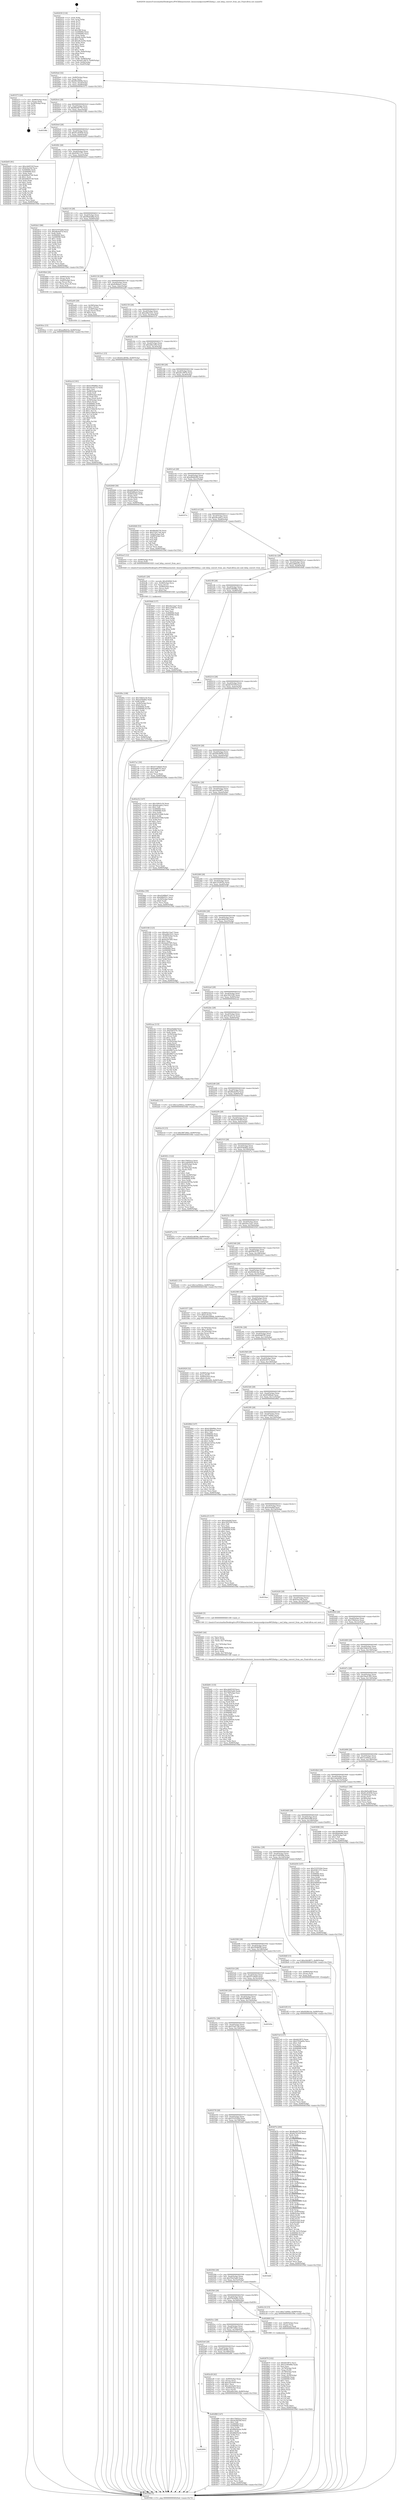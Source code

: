 digraph "0x402030" {
  label = "0x402030 (/mnt/c/Users/mathe/Desktop/tcc/POCII/binaries/extr_linuxsoundpcirme9652hdsp.c_snd_hdsp_convert_from_aes_Final-ollvm.out::main(0))"
  labelloc = "t"
  node[shape=record]

  Entry [label="",width=0.3,height=0.3,shape=circle,fillcolor=black,style=filled]
  "0x4020a4" [label="{
     0x4020a4 [32]\l
     | [instrs]\l
     &nbsp;&nbsp;0x4020a4 \<+6\>: mov -0x90(%rbp),%eax\l
     &nbsp;&nbsp;0x4020aa \<+2\>: mov %eax,%ecx\l
     &nbsp;&nbsp;0x4020ac \<+6\>: sub $0x80c0460b,%ecx\l
     &nbsp;&nbsp;0x4020b2 \<+6\>: mov %eax,-0xa4(%rbp)\l
     &nbsp;&nbsp;0x4020b8 \<+6\>: mov %ecx,-0xa8(%rbp)\l
     &nbsp;&nbsp;0x4020be \<+6\>: je 0000000000403373 \<main+0x1343\>\l
  }"]
  "0x403373" [label="{
     0x403373 [24]\l
     | [instrs]\l
     &nbsp;&nbsp;0x403373 \<+7\>: mov -0x88(%rbp),%rax\l
     &nbsp;&nbsp;0x40337a \<+2\>: mov (%rax),%eax\l
     &nbsp;&nbsp;0x40337c \<+4\>: lea -0x28(%rbp),%rsp\l
     &nbsp;&nbsp;0x403380 \<+1\>: pop %rbx\l
     &nbsp;&nbsp;0x403381 \<+2\>: pop %r12\l
     &nbsp;&nbsp;0x403383 \<+2\>: pop %r13\l
     &nbsp;&nbsp;0x403385 \<+2\>: pop %r14\l
     &nbsp;&nbsp;0x403387 \<+2\>: pop %r15\l
     &nbsp;&nbsp;0x403389 \<+1\>: pop %rbp\l
     &nbsp;&nbsp;0x40338a \<+1\>: ret\l
  }"]
  "0x4020c4" [label="{
     0x4020c4 [28]\l
     | [instrs]\l
     &nbsp;&nbsp;0x4020c4 \<+5\>: jmp 00000000004020c9 \<main+0x99\>\l
     &nbsp;&nbsp;0x4020c9 \<+6\>: mov -0xa4(%rbp),%eax\l
     &nbsp;&nbsp;0x4020cf \<+5\>: sub $0x8be84750,%eax\l
     &nbsp;&nbsp;0x4020d4 \<+6\>: mov %eax,-0xac(%rbp)\l
     &nbsp;&nbsp;0x4020da \<+6\>: je 000000000040338b \<main+0x135b\>\l
  }"]
  Exit [label="",width=0.3,height=0.3,shape=circle,fillcolor=black,style=filled,peripheries=2]
  "0x40338b" [label="{
     0x40338b\l
  }", style=dashed]
  "0x4020e0" [label="{
     0x4020e0 [28]\l
     | [instrs]\l
     &nbsp;&nbsp;0x4020e0 \<+5\>: jmp 00000000004020e5 \<main+0xb5\>\l
     &nbsp;&nbsp;0x4020e5 \<+6\>: mov -0xa4(%rbp),%eax\l
     &nbsp;&nbsp;0x4020eb \<+5\>: sub $0x91c83959,%eax\l
     &nbsp;&nbsp;0x4020f0 \<+6\>: mov %eax,-0xb0(%rbp)\l
     &nbsp;&nbsp;0x4020f6 \<+6\>: je 0000000000402b05 \<main+0xad5\>\l
  }"]
  "0x4031ff" [label="{
     0x4031ff [15]\l
     | [instrs]\l
     &nbsp;&nbsp;0x4031ff \<+10\>: movl $0xf426b1da,-0x90(%rbp)\l
     &nbsp;&nbsp;0x403209 \<+5\>: jmp 000000000040358d \<main+0x155d\>\l
  }"]
  "0x402b05" [label="{
     0x402b05 [91]\l
     | [instrs]\l
     &nbsp;&nbsp;0x402b05 \<+5\>: mov $0xc4dd532f,%eax\l
     &nbsp;&nbsp;0x402b0a \<+5\>: mov $0xfc4a16d,%ecx\l
     &nbsp;&nbsp;0x402b0f \<+7\>: mov 0x406064,%edx\l
     &nbsp;&nbsp;0x402b16 \<+7\>: mov 0x406068,%esi\l
     &nbsp;&nbsp;0x402b1d \<+2\>: mov %edx,%edi\l
     &nbsp;&nbsp;0x402b1f \<+6\>: sub $0xb06e0728,%edi\l
     &nbsp;&nbsp;0x402b25 \<+3\>: sub $0x1,%edi\l
     &nbsp;&nbsp;0x402b28 \<+6\>: add $0xb06e0728,%edi\l
     &nbsp;&nbsp;0x402b2e \<+3\>: imul %edi,%edx\l
     &nbsp;&nbsp;0x402b31 \<+3\>: and $0x1,%edx\l
     &nbsp;&nbsp;0x402b34 \<+3\>: cmp $0x0,%edx\l
     &nbsp;&nbsp;0x402b37 \<+4\>: sete %r8b\l
     &nbsp;&nbsp;0x402b3b \<+3\>: cmp $0xa,%esi\l
     &nbsp;&nbsp;0x402b3e \<+4\>: setl %r9b\l
     &nbsp;&nbsp;0x402b42 \<+3\>: mov %r8b,%r10b\l
     &nbsp;&nbsp;0x402b45 \<+3\>: and %r9b,%r10b\l
     &nbsp;&nbsp;0x402b48 \<+3\>: xor %r9b,%r8b\l
     &nbsp;&nbsp;0x402b4b \<+3\>: or %r8b,%r10b\l
     &nbsp;&nbsp;0x402b4e \<+4\>: test $0x1,%r10b\l
     &nbsp;&nbsp;0x402b52 \<+3\>: cmovne %ecx,%eax\l
     &nbsp;&nbsp;0x402b55 \<+6\>: mov %eax,-0x90(%rbp)\l
     &nbsp;&nbsp;0x402b5b \<+5\>: jmp 000000000040358d \<main+0x155d\>\l
  }"]
  "0x4020fc" [label="{
     0x4020fc [28]\l
     | [instrs]\l
     &nbsp;&nbsp;0x4020fc \<+5\>: jmp 0000000000402101 \<main+0xd1\>\l
     &nbsp;&nbsp;0x402101 \<+6\>: mov -0xa4(%rbp),%eax\l
     &nbsp;&nbsp;0x402107 \<+5\>: sub $0x9381157c,%eax\l
     &nbsp;&nbsp;0x40210c \<+6\>: mov %eax,-0xb4(%rbp)\l
     &nbsp;&nbsp;0x402112 \<+6\>: je 0000000000402dc3 \<main+0xd93\>\l
  }"]
  "0x4030ce" [label="{
     0x4030ce [15]\l
     | [instrs]\l
     &nbsp;&nbsp;0x4030ce \<+10\>: movl $0xaaf8d23a,-0x90(%rbp)\l
     &nbsp;&nbsp;0x4030d8 \<+5\>: jmp 000000000040358d \<main+0x155d\>\l
  }"]
  "0x402dc3" [label="{
     0x402dc3 [86]\l
     | [instrs]\l
     &nbsp;&nbsp;0x402dc3 \<+5\>: mov $0x5335520d,%eax\l
     &nbsp;&nbsp;0x402dc8 \<+5\>: mov $0xd6a4ef7d,%ecx\l
     &nbsp;&nbsp;0x402dcd \<+2\>: xor %edx,%edx\l
     &nbsp;&nbsp;0x402dcf \<+7\>: mov 0x406064,%esi\l
     &nbsp;&nbsp;0x402dd6 \<+7\>: mov 0x406068,%edi\l
     &nbsp;&nbsp;0x402ddd \<+3\>: sub $0x1,%edx\l
     &nbsp;&nbsp;0x402de0 \<+3\>: mov %esi,%r8d\l
     &nbsp;&nbsp;0x402de3 \<+3\>: add %edx,%r8d\l
     &nbsp;&nbsp;0x402de6 \<+4\>: imul %r8d,%esi\l
     &nbsp;&nbsp;0x402dea \<+3\>: and $0x1,%esi\l
     &nbsp;&nbsp;0x402ded \<+3\>: cmp $0x0,%esi\l
     &nbsp;&nbsp;0x402df0 \<+4\>: sete %r9b\l
     &nbsp;&nbsp;0x402df4 \<+3\>: cmp $0xa,%edi\l
     &nbsp;&nbsp;0x402df7 \<+4\>: setl %r10b\l
     &nbsp;&nbsp;0x402dfb \<+3\>: mov %r9b,%r11b\l
     &nbsp;&nbsp;0x402dfe \<+3\>: and %r10b,%r11b\l
     &nbsp;&nbsp;0x402e01 \<+3\>: xor %r10b,%r9b\l
     &nbsp;&nbsp;0x402e04 \<+3\>: or %r9b,%r11b\l
     &nbsp;&nbsp;0x402e07 \<+4\>: test $0x1,%r11b\l
     &nbsp;&nbsp;0x402e0b \<+3\>: cmovne %ecx,%eax\l
     &nbsp;&nbsp;0x402e0e \<+6\>: mov %eax,-0x90(%rbp)\l
     &nbsp;&nbsp;0x402e14 \<+5\>: jmp 000000000040358d \<main+0x155d\>\l
  }"]
  "0x402118" [label="{
     0x402118 [28]\l
     | [instrs]\l
     &nbsp;&nbsp;0x402118 \<+5\>: jmp 000000000040211d \<main+0xed\>\l
     &nbsp;&nbsp;0x40211d \<+6\>: mov -0xa4(%rbp),%eax\l
     &nbsp;&nbsp;0x402123 \<+5\>: sub $0x99afed8d,%eax\l
     &nbsp;&nbsp;0x402128 \<+6\>: mov %eax,-0xb8(%rbp)\l
     &nbsp;&nbsp;0x40212e \<+6\>: je 00000000004030b4 \<main+0x1084\>\l
  }"]
  "0x402604" [label="{
     0x402604\l
  }", style=dashed]
  "0x4030b4" [label="{
     0x4030b4 [26]\l
     | [instrs]\l
     &nbsp;&nbsp;0x4030b4 \<+4\>: mov -0x68(%rbp),%rax\l
     &nbsp;&nbsp;0x4030b8 \<+3\>: mov (%rax),%rax\l
     &nbsp;&nbsp;0x4030bb \<+4\>: mov -0x40(%rbp),%rcx\l
     &nbsp;&nbsp;0x4030bf \<+3\>: movslq (%rcx),%rcx\l
     &nbsp;&nbsp;0x4030c2 \<+4\>: mov (%rax,%rcx,8),%rax\l
     &nbsp;&nbsp;0x4030c6 \<+3\>: mov %rax,%rdi\l
     &nbsp;&nbsp;0x4030c9 \<+5\>: call 0000000000401030 \<free@plt\>\l
     | [calls]\l
     &nbsp;&nbsp;0x401030 \{1\} (unknown)\l
  }"]
  "0x402134" [label="{
     0x402134 [28]\l
     | [instrs]\l
     &nbsp;&nbsp;0x402134 \<+5\>: jmp 0000000000402139 \<main+0x109\>\l
     &nbsp;&nbsp;0x402139 \<+6\>: mov -0xa4(%rbp),%eax\l
     &nbsp;&nbsp;0x40213f \<+5\>: sub $0x9cf84ee2,%eax\l
     &nbsp;&nbsp;0x402144 \<+6\>: mov %eax,-0xbc(%rbp)\l
     &nbsp;&nbsp;0x40214a \<+6\>: je 0000000000402a00 \<main+0x9d0\>\l
  }"]
  "0x402f89" [label="{
     0x402f89 [147]\l
     | [instrs]\l
     &nbsp;&nbsp;0x402f89 \<+5\>: mov $0x159d2eca,%eax\l
     &nbsp;&nbsp;0x402f8e \<+5\>: mov $0xde5b03bf,%ecx\l
     &nbsp;&nbsp;0x402f93 \<+2\>: mov $0x1,%dl\l
     &nbsp;&nbsp;0x402f95 \<+7\>: mov 0x406064,%esi\l
     &nbsp;&nbsp;0x402f9c \<+7\>: mov 0x406068,%edi\l
     &nbsp;&nbsp;0x402fa3 \<+3\>: mov %esi,%r8d\l
     &nbsp;&nbsp;0x402fa6 \<+7\>: sub $0x86b04e4e,%r8d\l
     &nbsp;&nbsp;0x402fad \<+4\>: sub $0x1,%r8d\l
     &nbsp;&nbsp;0x402fb1 \<+7\>: add $0x86b04e4e,%r8d\l
     &nbsp;&nbsp;0x402fb8 \<+4\>: imul %r8d,%esi\l
     &nbsp;&nbsp;0x402fbc \<+3\>: and $0x1,%esi\l
     &nbsp;&nbsp;0x402fbf \<+3\>: cmp $0x0,%esi\l
     &nbsp;&nbsp;0x402fc2 \<+4\>: sete %r9b\l
     &nbsp;&nbsp;0x402fc6 \<+3\>: cmp $0xa,%edi\l
     &nbsp;&nbsp;0x402fc9 \<+4\>: setl %r10b\l
     &nbsp;&nbsp;0x402fcd \<+3\>: mov %r9b,%r11b\l
     &nbsp;&nbsp;0x402fd0 \<+4\>: xor $0xff,%r11b\l
     &nbsp;&nbsp;0x402fd4 \<+3\>: mov %r10b,%bl\l
     &nbsp;&nbsp;0x402fd7 \<+3\>: xor $0xff,%bl\l
     &nbsp;&nbsp;0x402fda \<+3\>: xor $0x0,%dl\l
     &nbsp;&nbsp;0x402fdd \<+3\>: mov %r11b,%r14b\l
     &nbsp;&nbsp;0x402fe0 \<+4\>: and $0x0,%r14b\l
     &nbsp;&nbsp;0x402fe4 \<+3\>: and %dl,%r9b\l
     &nbsp;&nbsp;0x402fe7 \<+3\>: mov %bl,%r15b\l
     &nbsp;&nbsp;0x402fea \<+4\>: and $0x0,%r15b\l
     &nbsp;&nbsp;0x402fee \<+3\>: and %dl,%r10b\l
     &nbsp;&nbsp;0x402ff1 \<+3\>: or %r9b,%r14b\l
     &nbsp;&nbsp;0x402ff4 \<+3\>: or %r10b,%r15b\l
     &nbsp;&nbsp;0x402ff7 \<+3\>: xor %r15b,%r14b\l
     &nbsp;&nbsp;0x402ffa \<+3\>: or %bl,%r11b\l
     &nbsp;&nbsp;0x402ffd \<+4\>: xor $0xff,%r11b\l
     &nbsp;&nbsp;0x403001 \<+3\>: or $0x0,%dl\l
     &nbsp;&nbsp;0x403004 \<+3\>: and %dl,%r11b\l
     &nbsp;&nbsp;0x403007 \<+3\>: or %r11b,%r14b\l
     &nbsp;&nbsp;0x40300a \<+4\>: test $0x1,%r14b\l
     &nbsp;&nbsp;0x40300e \<+3\>: cmovne %ecx,%eax\l
     &nbsp;&nbsp;0x403011 \<+6\>: mov %eax,-0x90(%rbp)\l
     &nbsp;&nbsp;0x403017 \<+5\>: jmp 000000000040358d \<main+0x155d\>\l
  }"]
  "0x402a00" [label="{
     0x402a00 [29]\l
     | [instrs]\l
     &nbsp;&nbsp;0x402a00 \<+4\>: mov -0x58(%rbp),%rax\l
     &nbsp;&nbsp;0x402a04 \<+6\>: movl $0x1,(%rax)\l
     &nbsp;&nbsp;0x402a0a \<+4\>: mov -0x58(%rbp),%rax\l
     &nbsp;&nbsp;0x402a0e \<+3\>: movslq (%rax),%rax\l
     &nbsp;&nbsp;0x402a11 \<+4\>: shl $0x2,%rax\l
     &nbsp;&nbsp;0x402a15 \<+3\>: mov %rax,%rdi\l
     &nbsp;&nbsp;0x402a18 \<+5\>: call 0000000000401050 \<malloc@plt\>\l
     | [calls]\l
     &nbsp;&nbsp;0x401050 \{1\} (unknown)\l
  }"]
  "0x402150" [label="{
     0x402150 [28]\l
     | [instrs]\l
     &nbsp;&nbsp;0x402150 \<+5\>: jmp 0000000000402155 \<main+0x125\>\l
     &nbsp;&nbsp;0x402155 \<+6\>: mov -0xa4(%rbp),%eax\l
     &nbsp;&nbsp;0x40215b \<+5\>: sub $0xa48e3221,%eax\l
     &nbsp;&nbsp;0x402160 \<+6\>: mov %eax,-0xc0(%rbp)\l
     &nbsp;&nbsp;0x402166 \<+6\>: je 00000000004031e1 \<main+0x11b1\>\l
  }"]
  "0x402f0e" [label="{
     0x402f0e [108]\l
     | [instrs]\l
     &nbsp;&nbsp;0x402f0e \<+5\>: mov $0x164b3c34,%esi\l
     &nbsp;&nbsp;0x402f13 \<+5\>: mov $0xe03bdfd2,%edx\l
     &nbsp;&nbsp;0x402f18 \<+3\>: xor %r8d,%r8d\l
     &nbsp;&nbsp;0x402f1b \<+4\>: mov -0x40(%rbp),%rcx\l
     &nbsp;&nbsp;0x402f1f \<+6\>: movl $0x0,(%rcx)\l
     &nbsp;&nbsp;0x402f25 \<+8\>: mov 0x406064,%r9d\l
     &nbsp;&nbsp;0x402f2d \<+8\>: mov 0x406068,%r10d\l
     &nbsp;&nbsp;0x402f35 \<+4\>: sub $0x1,%r8d\l
     &nbsp;&nbsp;0x402f39 \<+3\>: mov %r9d,%r11d\l
     &nbsp;&nbsp;0x402f3c \<+3\>: add %r8d,%r11d\l
     &nbsp;&nbsp;0x402f3f \<+4\>: imul %r11d,%r9d\l
     &nbsp;&nbsp;0x402f43 \<+4\>: and $0x1,%r9d\l
     &nbsp;&nbsp;0x402f47 \<+4\>: cmp $0x0,%r9d\l
     &nbsp;&nbsp;0x402f4b \<+3\>: sete %bl\l
     &nbsp;&nbsp;0x402f4e \<+4\>: cmp $0xa,%r10d\l
     &nbsp;&nbsp;0x402f52 \<+4\>: setl %r14b\l
     &nbsp;&nbsp;0x402f56 \<+3\>: mov %bl,%r15b\l
     &nbsp;&nbsp;0x402f59 \<+3\>: and %r14b,%r15b\l
     &nbsp;&nbsp;0x402f5c \<+3\>: xor %r14b,%bl\l
     &nbsp;&nbsp;0x402f5f \<+3\>: or %bl,%r15b\l
     &nbsp;&nbsp;0x402f62 \<+4\>: test $0x1,%r15b\l
     &nbsp;&nbsp;0x402f66 \<+3\>: cmovne %edx,%esi\l
     &nbsp;&nbsp;0x402f69 \<+6\>: mov %esi,-0x90(%rbp)\l
     &nbsp;&nbsp;0x402f6f \<+6\>: mov %eax,-0x17c(%rbp)\l
     &nbsp;&nbsp;0x402f75 \<+5\>: jmp 000000000040358d \<main+0x155d\>\l
  }"]
  "0x4031e1" [label="{
     0x4031e1 [15]\l
     | [instrs]\l
     &nbsp;&nbsp;0x4031e1 \<+10\>: movl $0x62cd658e,-0x90(%rbp)\l
     &nbsp;&nbsp;0x4031eb \<+5\>: jmp 000000000040358d \<main+0x155d\>\l
  }"]
  "0x40216c" [label="{
     0x40216c [28]\l
     | [instrs]\l
     &nbsp;&nbsp;0x40216c \<+5\>: jmp 0000000000402171 \<main+0x141\>\l
     &nbsp;&nbsp;0x402171 \<+6\>: mov -0xa4(%rbp),%eax\l
     &nbsp;&nbsp;0x402177 \<+5\>: sub $0xa4fece64,%eax\l
     &nbsp;&nbsp;0x40217c \<+6\>: mov %eax,-0xc4(%rbp)\l
     &nbsp;&nbsp;0x402182 \<+6\>: je 0000000000402949 \<main+0x919\>\l
  }"]
  "0x402ef1" [label="{
     0x402ef1 [29]\l
     | [instrs]\l
     &nbsp;&nbsp;0x402ef1 \<+10\>: movabs $0x4040b6,%rdi\l
     &nbsp;&nbsp;0x402efb \<+4\>: mov -0x48(%rbp),%rcx\l
     &nbsp;&nbsp;0x402eff \<+2\>: mov %eax,(%rcx)\l
     &nbsp;&nbsp;0x402f01 \<+4\>: mov -0x48(%rbp),%rcx\l
     &nbsp;&nbsp;0x402f05 \<+2\>: mov (%rcx),%esi\l
     &nbsp;&nbsp;0x402f07 \<+2\>: mov $0x0,%al\l
     &nbsp;&nbsp;0x402f09 \<+5\>: call 0000000000401040 \<printf@plt\>\l
     | [calls]\l
     &nbsp;&nbsp;0x401040 \{1\} (unknown)\l
  }"]
  "0x402949" [label="{
     0x402949 [36]\l
     | [instrs]\l
     &nbsp;&nbsp;0x402949 \<+5\>: mov $0xbf439859,%eax\l
     &nbsp;&nbsp;0x40294e \<+5\>: mov $0x83d6ba4,%ecx\l
     &nbsp;&nbsp;0x402953 \<+4\>: mov -0x60(%rbp),%rdx\l
     &nbsp;&nbsp;0x402957 \<+2\>: mov (%rdx),%esi\l
     &nbsp;&nbsp;0x402959 \<+4\>: mov -0x70(%rbp),%rdx\l
     &nbsp;&nbsp;0x40295d \<+2\>: cmp (%rdx),%esi\l
     &nbsp;&nbsp;0x40295f \<+3\>: cmovl %ecx,%eax\l
     &nbsp;&nbsp;0x402962 \<+6\>: mov %eax,-0x90(%rbp)\l
     &nbsp;&nbsp;0x402968 \<+5\>: jmp 000000000040358d \<main+0x155d\>\l
  }"]
  "0x402188" [label="{
     0x402188 [28]\l
     | [instrs]\l
     &nbsp;&nbsp;0x402188 \<+5\>: jmp 000000000040218d \<main+0x15d\>\l
     &nbsp;&nbsp;0x40218d \<+6\>: mov -0xa4(%rbp),%eax\l
     &nbsp;&nbsp;0x402193 \<+5\>: sub $0xa61c9974,%eax\l
     &nbsp;&nbsp;0x402198 \<+6\>: mov %eax,-0xc8(%rbp)\l
     &nbsp;&nbsp;0x40219e \<+6\>: je 0000000000402646 \<main+0x616\>\l
  }"]
  "0x4025e8" [label="{
     0x4025e8 [28]\l
     | [instrs]\l
     &nbsp;&nbsp;0x4025e8 \<+5\>: jmp 00000000004025ed \<main+0x5bd\>\l
     &nbsp;&nbsp;0x4025ed \<+6\>: mov -0xa4(%rbp),%eax\l
     &nbsp;&nbsp;0x4025f3 \<+5\>: sub $0x62cd658e,%eax\l
     &nbsp;&nbsp;0x4025f8 \<+6\>: mov %eax,-0x168(%rbp)\l
     &nbsp;&nbsp;0x4025fe \<+6\>: je 0000000000402f89 \<main+0xf59\>\l
  }"]
  "0x402646" [label="{
     0x402646 [53]\l
     | [instrs]\l
     &nbsp;&nbsp;0x402646 \<+5\>: mov $0x8be84750,%eax\l
     &nbsp;&nbsp;0x40264b \<+5\>: mov $0x51bf17d4,%ecx\l
     &nbsp;&nbsp;0x402650 \<+6\>: mov -0x8a(%rbp),%dl\l
     &nbsp;&nbsp;0x402656 \<+7\>: mov -0x89(%rbp),%sil\l
     &nbsp;&nbsp;0x40265d \<+3\>: mov %dl,%dil\l
     &nbsp;&nbsp;0x402660 \<+3\>: and %sil,%dil\l
     &nbsp;&nbsp;0x402663 \<+3\>: xor %sil,%dl\l
     &nbsp;&nbsp;0x402666 \<+3\>: or %dl,%dil\l
     &nbsp;&nbsp;0x402669 \<+4\>: test $0x1,%dil\l
     &nbsp;&nbsp;0x40266d \<+3\>: cmovne %ecx,%eax\l
     &nbsp;&nbsp;0x402670 \<+6\>: mov %eax,-0x90(%rbp)\l
     &nbsp;&nbsp;0x402676 \<+5\>: jmp 000000000040358d \<main+0x155d\>\l
  }"]
  "0x4021a4" [label="{
     0x4021a4 [28]\l
     | [instrs]\l
     &nbsp;&nbsp;0x4021a4 \<+5\>: jmp 00000000004021a9 \<main+0x179\>\l
     &nbsp;&nbsp;0x4021a9 \<+6\>: mov -0xa4(%rbp),%eax\l
     &nbsp;&nbsp;0x4021af \<+5\>: sub $0xa9b4b260,%eax\l
     &nbsp;&nbsp;0x4021b4 \<+6\>: mov %eax,-0xcc(%rbp)\l
     &nbsp;&nbsp;0x4021ba \<+6\>: je 000000000040357e \<main+0x154e\>\l
  }"]
  "0x40358d" [label="{
     0x40358d [5]\l
     | [instrs]\l
     &nbsp;&nbsp;0x40358d \<+5\>: jmp 00000000004020a4 \<main+0x74\>\l
  }"]
  "0x402030" [label="{
     0x402030 [116]\l
     | [instrs]\l
     &nbsp;&nbsp;0x402030 \<+1\>: push %rbp\l
     &nbsp;&nbsp;0x402031 \<+3\>: mov %rsp,%rbp\l
     &nbsp;&nbsp;0x402034 \<+2\>: push %r15\l
     &nbsp;&nbsp;0x402036 \<+2\>: push %r14\l
     &nbsp;&nbsp;0x402038 \<+2\>: push %r13\l
     &nbsp;&nbsp;0x40203a \<+2\>: push %r12\l
     &nbsp;&nbsp;0x40203c \<+1\>: push %rbx\l
     &nbsp;&nbsp;0x40203d \<+7\>: sub $0x188,%rsp\l
     &nbsp;&nbsp;0x402044 \<+7\>: mov 0x406064,%eax\l
     &nbsp;&nbsp;0x40204b \<+7\>: mov 0x406068,%ecx\l
     &nbsp;&nbsp;0x402052 \<+2\>: mov %eax,%edx\l
     &nbsp;&nbsp;0x402054 \<+6\>: sub $0xe8c3a20e,%edx\l
     &nbsp;&nbsp;0x40205a \<+3\>: sub $0x1,%edx\l
     &nbsp;&nbsp;0x40205d \<+6\>: add $0xe8c3a20e,%edx\l
     &nbsp;&nbsp;0x402063 \<+3\>: imul %edx,%eax\l
     &nbsp;&nbsp;0x402066 \<+3\>: and $0x1,%eax\l
     &nbsp;&nbsp;0x402069 \<+3\>: cmp $0x0,%eax\l
     &nbsp;&nbsp;0x40206c \<+4\>: sete %r8b\l
     &nbsp;&nbsp;0x402070 \<+4\>: and $0x1,%r8b\l
     &nbsp;&nbsp;0x402074 \<+7\>: mov %r8b,-0x8a(%rbp)\l
     &nbsp;&nbsp;0x40207b \<+3\>: cmp $0xa,%ecx\l
     &nbsp;&nbsp;0x40207e \<+4\>: setl %r8b\l
     &nbsp;&nbsp;0x402082 \<+4\>: and $0x1,%r8b\l
     &nbsp;&nbsp;0x402086 \<+7\>: mov %r8b,-0x89(%rbp)\l
     &nbsp;&nbsp;0x40208d \<+10\>: movl $0xa61c9974,-0x90(%rbp)\l
     &nbsp;&nbsp;0x402097 \<+6\>: mov %edi,-0x94(%rbp)\l
     &nbsp;&nbsp;0x40209d \<+7\>: mov %rsi,-0xa0(%rbp)\l
  }"]
  "0x402e28" [label="{
     0x402e28 [42]\l
     | [instrs]\l
     &nbsp;&nbsp;0x402e28 \<+4\>: mov -0x60(%rbp),%rax\l
     &nbsp;&nbsp;0x402e2c \<+2\>: mov (%rax),%ecx\l
     &nbsp;&nbsp;0x402e2e \<+6\>: add $0xcd224af4,%ecx\l
     &nbsp;&nbsp;0x402e34 \<+3\>: add $0x1,%ecx\l
     &nbsp;&nbsp;0x402e37 \<+6\>: sub $0xcd224af4,%ecx\l
     &nbsp;&nbsp;0x402e3d \<+4\>: mov -0x60(%rbp),%rax\l
     &nbsp;&nbsp;0x402e41 \<+2\>: mov %ecx,(%rax)\l
     &nbsp;&nbsp;0x402e43 \<+10\>: movl $0xa4fece64,-0x90(%rbp)\l
     &nbsp;&nbsp;0x402e4d \<+5\>: jmp 000000000040358d \<main+0x155d\>\l
  }"]
  "0x40357e" [label="{
     0x40357e\l
  }", style=dashed]
  "0x4021c0" [label="{
     0x4021c0 [28]\l
     | [instrs]\l
     &nbsp;&nbsp;0x4021c0 \<+5\>: jmp 00000000004021c5 \<main+0x195\>\l
     &nbsp;&nbsp;0x4021c5 \<+6\>: mov -0xa4(%rbp),%eax\l
     &nbsp;&nbsp;0x4021cb \<+5\>: sub $0xa9caa6c2,%eax\l
     &nbsp;&nbsp;0x4021d0 \<+6\>: mov %eax,-0xd0(%rbp)\l
     &nbsp;&nbsp;0x4021d6 \<+6\>: je 0000000000402ee5 \<main+0xeb5\>\l
  }"]
  "0x402b91" [label="{
     0x402b91 [133]\l
     | [instrs]\l
     &nbsp;&nbsp;0x402b91 \<+5\>: mov $0xc4dd532f,%ecx\l
     &nbsp;&nbsp;0x402b96 \<+5\>: mov $0x55b25ab0,%edx\l
     &nbsp;&nbsp;0x402b9b \<+6\>: mov -0x178(%rbp),%esi\l
     &nbsp;&nbsp;0x402ba1 \<+3\>: imul %eax,%esi\l
     &nbsp;&nbsp;0x402ba4 \<+4\>: mov -0x68(%rbp),%rdi\l
     &nbsp;&nbsp;0x402ba8 \<+3\>: mov (%rdi),%rdi\l
     &nbsp;&nbsp;0x402bab \<+4\>: mov -0x60(%rbp),%r8\l
     &nbsp;&nbsp;0x402baf \<+3\>: movslq (%r8),%r8\l
     &nbsp;&nbsp;0x402bb2 \<+4\>: mov (%rdi,%r8,8),%rdi\l
     &nbsp;&nbsp;0x402bb6 \<+4\>: mov -0x50(%rbp),%r8\l
     &nbsp;&nbsp;0x402bba \<+3\>: movslq (%r8),%r8\l
     &nbsp;&nbsp;0x402bbd \<+4\>: mov %esi,(%rdi,%r8,4)\l
     &nbsp;&nbsp;0x402bc1 \<+7\>: mov 0x406064,%eax\l
     &nbsp;&nbsp;0x402bc8 \<+7\>: mov 0x406068,%esi\l
     &nbsp;&nbsp;0x402bcf \<+3\>: mov %eax,%r9d\l
     &nbsp;&nbsp;0x402bd2 \<+7\>: sub $0x5594fd26,%r9d\l
     &nbsp;&nbsp;0x402bd9 \<+4\>: sub $0x1,%r9d\l
     &nbsp;&nbsp;0x402bdd \<+7\>: add $0x5594fd26,%r9d\l
     &nbsp;&nbsp;0x402be4 \<+4\>: imul %r9d,%eax\l
     &nbsp;&nbsp;0x402be8 \<+3\>: and $0x1,%eax\l
     &nbsp;&nbsp;0x402beb \<+3\>: cmp $0x0,%eax\l
     &nbsp;&nbsp;0x402bee \<+4\>: sete %r10b\l
     &nbsp;&nbsp;0x402bf2 \<+3\>: cmp $0xa,%esi\l
     &nbsp;&nbsp;0x402bf5 \<+4\>: setl %r11b\l
     &nbsp;&nbsp;0x402bf9 \<+3\>: mov %r10b,%bl\l
     &nbsp;&nbsp;0x402bfc \<+3\>: and %r11b,%bl\l
     &nbsp;&nbsp;0x402bff \<+3\>: xor %r11b,%r10b\l
     &nbsp;&nbsp;0x402c02 \<+3\>: or %r10b,%bl\l
     &nbsp;&nbsp;0x402c05 \<+3\>: test $0x1,%bl\l
     &nbsp;&nbsp;0x402c08 \<+3\>: cmovne %edx,%ecx\l
     &nbsp;&nbsp;0x402c0b \<+6\>: mov %ecx,-0x90(%rbp)\l
     &nbsp;&nbsp;0x402c11 \<+5\>: jmp 000000000040358d \<main+0x155d\>\l
  }"]
  "0x402ee5" [label="{
     0x402ee5 [12]\l
     | [instrs]\l
     &nbsp;&nbsp;0x402ee5 \<+4\>: mov -0x68(%rbp),%rax\l
     &nbsp;&nbsp;0x402ee9 \<+3\>: mov (%rax),%rdi\l
     &nbsp;&nbsp;0x402eec \<+5\>: call 0000000000401620 \<snd_hdsp_convert_from_aes\>\l
     | [calls]\l
     &nbsp;&nbsp;0x401620 \{1\} (/mnt/c/Users/mathe/Desktop/tcc/POCII/binaries/extr_linuxsoundpcirme9652hdsp.c_snd_hdsp_convert_from_aes_Final-ollvm.out::snd_hdsp_convert_from_aes)\l
  }"]
  "0x4021dc" [label="{
     0x4021dc [28]\l
     | [instrs]\l
     &nbsp;&nbsp;0x4021dc \<+5\>: jmp 00000000004021e1 \<main+0x1b1\>\l
     &nbsp;&nbsp;0x4021e1 \<+6\>: mov -0xa4(%rbp),%eax\l
     &nbsp;&nbsp;0x4021e7 \<+5\>: sub $0xaaf8d23a,%eax\l
     &nbsp;&nbsp;0x4021ec \<+6\>: mov %eax,-0xd4(%rbp)\l
     &nbsp;&nbsp;0x4021f2 \<+6\>: je 00000000004030dd \<main+0x10ad\>\l
  }"]
  "0x402b65" [label="{
     0x402b65 [44]\l
     | [instrs]\l
     &nbsp;&nbsp;0x402b65 \<+2\>: xor %ecx,%ecx\l
     &nbsp;&nbsp;0x402b67 \<+5\>: mov $0x2,%edx\l
     &nbsp;&nbsp;0x402b6c \<+6\>: mov %edx,-0x174(%rbp)\l
     &nbsp;&nbsp;0x402b72 \<+1\>: cltd\l
     &nbsp;&nbsp;0x402b73 \<+6\>: mov -0x174(%rbp),%esi\l
     &nbsp;&nbsp;0x402b79 \<+2\>: idiv %esi\l
     &nbsp;&nbsp;0x402b7b \<+6\>: imul $0xfffffffe,%edx,%edx\l
     &nbsp;&nbsp;0x402b81 \<+3\>: sub $0x1,%ecx\l
     &nbsp;&nbsp;0x402b84 \<+2\>: sub %ecx,%edx\l
     &nbsp;&nbsp;0x402b86 \<+6\>: mov %edx,-0x178(%rbp)\l
     &nbsp;&nbsp;0x402b8c \<+5\>: call 0000000000401160 \<next_i\>\l
     | [calls]\l
     &nbsp;&nbsp;0x401160 \{1\} (/mnt/c/Users/mathe/Desktop/tcc/POCII/binaries/extr_linuxsoundpcirme9652hdsp.c_snd_hdsp_convert_from_aes_Final-ollvm.out::next_i)\l
  }"]
  "0x4030dd" [label="{
     0x4030dd [137]\l
     | [instrs]\l
     &nbsp;&nbsp;0x4030dd \<+5\>: mov $0xe0e12aa7,%eax\l
     &nbsp;&nbsp;0x4030e2 \<+5\>: mov $0xc255655e,%ecx\l
     &nbsp;&nbsp;0x4030e7 \<+2\>: mov $0x1,%dl\l
     &nbsp;&nbsp;0x4030e9 \<+2\>: xor %esi,%esi\l
     &nbsp;&nbsp;0x4030eb \<+7\>: mov 0x406064,%edi\l
     &nbsp;&nbsp;0x4030f2 \<+8\>: mov 0x406068,%r8d\l
     &nbsp;&nbsp;0x4030fa \<+3\>: sub $0x1,%esi\l
     &nbsp;&nbsp;0x4030fd \<+3\>: mov %edi,%r9d\l
     &nbsp;&nbsp;0x403100 \<+3\>: add %esi,%r9d\l
     &nbsp;&nbsp;0x403103 \<+4\>: imul %r9d,%edi\l
     &nbsp;&nbsp;0x403107 \<+3\>: and $0x1,%edi\l
     &nbsp;&nbsp;0x40310a \<+3\>: cmp $0x0,%edi\l
     &nbsp;&nbsp;0x40310d \<+4\>: sete %r10b\l
     &nbsp;&nbsp;0x403111 \<+4\>: cmp $0xa,%r8d\l
     &nbsp;&nbsp;0x403115 \<+4\>: setl %r11b\l
     &nbsp;&nbsp;0x403119 \<+3\>: mov %r10b,%bl\l
     &nbsp;&nbsp;0x40311c \<+3\>: xor $0xff,%bl\l
     &nbsp;&nbsp;0x40311f \<+3\>: mov %r11b,%r14b\l
     &nbsp;&nbsp;0x403122 \<+4\>: xor $0xff,%r14b\l
     &nbsp;&nbsp;0x403126 \<+3\>: xor $0x0,%dl\l
     &nbsp;&nbsp;0x403129 \<+3\>: mov %bl,%r15b\l
     &nbsp;&nbsp;0x40312c \<+4\>: and $0x0,%r15b\l
     &nbsp;&nbsp;0x403130 \<+3\>: and %dl,%r10b\l
     &nbsp;&nbsp;0x403133 \<+3\>: mov %r14b,%r12b\l
     &nbsp;&nbsp;0x403136 \<+4\>: and $0x0,%r12b\l
     &nbsp;&nbsp;0x40313a \<+3\>: and %dl,%r11b\l
     &nbsp;&nbsp;0x40313d \<+3\>: or %r10b,%r15b\l
     &nbsp;&nbsp;0x403140 \<+3\>: or %r11b,%r12b\l
     &nbsp;&nbsp;0x403143 \<+3\>: xor %r12b,%r15b\l
     &nbsp;&nbsp;0x403146 \<+3\>: or %r14b,%bl\l
     &nbsp;&nbsp;0x403149 \<+3\>: xor $0xff,%bl\l
     &nbsp;&nbsp;0x40314c \<+3\>: or $0x0,%dl\l
     &nbsp;&nbsp;0x40314f \<+2\>: and %dl,%bl\l
     &nbsp;&nbsp;0x403151 \<+3\>: or %bl,%r15b\l
     &nbsp;&nbsp;0x403154 \<+4\>: test $0x1,%r15b\l
     &nbsp;&nbsp;0x403158 \<+3\>: cmovne %ecx,%eax\l
     &nbsp;&nbsp;0x40315b \<+6\>: mov %eax,-0x90(%rbp)\l
     &nbsp;&nbsp;0x403161 \<+5\>: jmp 000000000040358d \<main+0x155d\>\l
  }"]
  "0x4021f8" [label="{
     0x4021f8 [28]\l
     | [instrs]\l
     &nbsp;&nbsp;0x4021f8 \<+5\>: jmp 00000000004021fd \<main+0x1cd\>\l
     &nbsp;&nbsp;0x4021fd \<+6\>: mov -0xa4(%rbp),%eax\l
     &nbsp;&nbsp;0x402203 \<+5\>: sub $0xb189d9be,%eax\l
     &nbsp;&nbsp;0x402208 \<+6\>: mov %eax,-0xd8(%rbp)\l
     &nbsp;&nbsp;0x40220e \<+6\>: je 0000000000403400 \<main+0x13d0\>\l
  }"]
  "0x402a1d" [label="{
     0x402a1d [181]\l
     | [instrs]\l
     &nbsp;&nbsp;0x402a1d \<+5\>: mov $0xb189d9be,%ecx\l
     &nbsp;&nbsp;0x402a22 \<+5\>: mov $0xc6ca0114,%edx\l
     &nbsp;&nbsp;0x402a27 \<+3\>: mov $0x1,%sil\l
     &nbsp;&nbsp;0x402a2a \<+4\>: mov -0x68(%rbp),%rdi\l
     &nbsp;&nbsp;0x402a2e \<+3\>: mov (%rdi),%rdi\l
     &nbsp;&nbsp;0x402a31 \<+4\>: mov -0x60(%rbp),%r8\l
     &nbsp;&nbsp;0x402a35 \<+3\>: movslq (%r8),%r8\l
     &nbsp;&nbsp;0x402a38 \<+4\>: mov %rax,(%rdi,%r8,8)\l
     &nbsp;&nbsp;0x402a3c \<+4\>: mov -0x50(%rbp),%rax\l
     &nbsp;&nbsp;0x402a40 \<+6\>: movl $0x0,(%rax)\l
     &nbsp;&nbsp;0x402a46 \<+8\>: mov 0x406064,%r9d\l
     &nbsp;&nbsp;0x402a4e \<+8\>: mov 0x406068,%r10d\l
     &nbsp;&nbsp;0x402a56 \<+3\>: mov %r9d,%r11d\l
     &nbsp;&nbsp;0x402a59 \<+7\>: sub $0x215b6e50,%r11d\l
     &nbsp;&nbsp;0x402a60 \<+4\>: sub $0x1,%r11d\l
     &nbsp;&nbsp;0x402a64 \<+7\>: add $0x215b6e50,%r11d\l
     &nbsp;&nbsp;0x402a6b \<+4\>: imul %r11d,%r9d\l
     &nbsp;&nbsp;0x402a6f \<+4\>: and $0x1,%r9d\l
     &nbsp;&nbsp;0x402a73 \<+4\>: cmp $0x0,%r9d\l
     &nbsp;&nbsp;0x402a77 \<+3\>: sete %bl\l
     &nbsp;&nbsp;0x402a7a \<+4\>: cmp $0xa,%r10d\l
     &nbsp;&nbsp;0x402a7e \<+4\>: setl %r14b\l
     &nbsp;&nbsp;0x402a82 \<+3\>: mov %bl,%r15b\l
     &nbsp;&nbsp;0x402a85 \<+4\>: xor $0xff,%r15b\l
     &nbsp;&nbsp;0x402a89 \<+3\>: mov %r14b,%r12b\l
     &nbsp;&nbsp;0x402a8c \<+4\>: xor $0xff,%r12b\l
     &nbsp;&nbsp;0x402a90 \<+4\>: xor $0x0,%sil\l
     &nbsp;&nbsp;0x402a94 \<+3\>: mov %r15b,%r13b\l
     &nbsp;&nbsp;0x402a97 \<+4\>: and $0x0,%r13b\l
     &nbsp;&nbsp;0x402a9b \<+3\>: and %sil,%bl\l
     &nbsp;&nbsp;0x402a9e \<+3\>: mov %r12b,%al\l
     &nbsp;&nbsp;0x402aa1 \<+2\>: and $0x0,%al\l
     &nbsp;&nbsp;0x402aa3 \<+3\>: and %sil,%r14b\l
     &nbsp;&nbsp;0x402aa6 \<+3\>: or %bl,%r13b\l
     &nbsp;&nbsp;0x402aa9 \<+3\>: or %r14b,%al\l
     &nbsp;&nbsp;0x402aac \<+3\>: xor %al,%r13b\l
     &nbsp;&nbsp;0x402aaf \<+3\>: or %r12b,%r15b\l
     &nbsp;&nbsp;0x402ab2 \<+4\>: xor $0xff,%r15b\l
     &nbsp;&nbsp;0x402ab6 \<+4\>: or $0x0,%sil\l
     &nbsp;&nbsp;0x402aba \<+3\>: and %sil,%r15b\l
     &nbsp;&nbsp;0x402abd \<+3\>: or %r15b,%r13b\l
     &nbsp;&nbsp;0x402ac0 \<+4\>: test $0x1,%r13b\l
     &nbsp;&nbsp;0x402ac4 \<+3\>: cmovne %edx,%ecx\l
     &nbsp;&nbsp;0x402ac7 \<+6\>: mov %ecx,-0x90(%rbp)\l
     &nbsp;&nbsp;0x402acd \<+5\>: jmp 000000000040358d \<main+0x155d\>\l
  }"]
  "0x403400" [label="{
     0x403400\l
  }", style=dashed]
  "0x402214" [label="{
     0x402214 [28]\l
     | [instrs]\l
     &nbsp;&nbsp;0x402214 \<+5\>: jmp 0000000000402219 \<main+0x1e9\>\l
     &nbsp;&nbsp;0x402219 \<+6\>: mov -0xa4(%rbp),%eax\l
     &nbsp;&nbsp;0x40221f \<+5\>: sub $0xbb76163f,%eax\l
     &nbsp;&nbsp;0x402224 \<+6\>: mov %eax,-0xdc(%rbp)\l
     &nbsp;&nbsp;0x40222a \<+6\>: je 00000000004027a1 \<main+0x771\>\l
  }"]
  "0x402929" [label="{
     0x402929 [32]\l
     | [instrs]\l
     &nbsp;&nbsp;0x402929 \<+4\>: mov -0x68(%rbp),%rdi\l
     &nbsp;&nbsp;0x40292d \<+3\>: mov %rax,(%rdi)\l
     &nbsp;&nbsp;0x402930 \<+4\>: mov -0x60(%rbp),%rax\l
     &nbsp;&nbsp;0x402934 \<+6\>: movl $0x0,(%rax)\l
     &nbsp;&nbsp;0x40293a \<+10\>: movl $0xa4fece64,-0x90(%rbp)\l
     &nbsp;&nbsp;0x402944 \<+5\>: jmp 000000000040358d \<main+0x155d\>\l
  }"]
  "0x4027a1" [label="{
     0x4027a1 [30]\l
     | [instrs]\l
     &nbsp;&nbsp;0x4027a1 \<+5\>: mov $0x437c84e6,%eax\l
     &nbsp;&nbsp;0x4027a6 \<+5\>: mov $0xfcb867f3,%ecx\l
     &nbsp;&nbsp;0x4027ab \<+3\>: mov -0x31(%rbp),%dl\l
     &nbsp;&nbsp;0x4027ae \<+3\>: test $0x1,%dl\l
     &nbsp;&nbsp;0x4027b1 \<+3\>: cmovne %ecx,%eax\l
     &nbsp;&nbsp;0x4027b4 \<+6\>: mov %eax,-0x90(%rbp)\l
     &nbsp;&nbsp;0x4027ba \<+5\>: jmp 000000000040358d \<main+0x155d\>\l
  }"]
  "0x402230" [label="{
     0x402230 [28]\l
     | [instrs]\l
     &nbsp;&nbsp;0x402230 \<+5\>: jmp 0000000000402235 \<main+0x205\>\l
     &nbsp;&nbsp;0x402235 \<+6\>: mov -0xa4(%rbp),%eax\l
     &nbsp;&nbsp;0x40223b \<+5\>: sub $0xbf439859,%eax\l
     &nbsp;&nbsp;0x402240 \<+6\>: mov %eax,-0xe0(%rbp)\l
     &nbsp;&nbsp;0x402246 \<+6\>: je 0000000000402e52 \<main+0xe22\>\l
  }"]
  "0x402879" [label="{
     0x402879 [102]\l
     | [instrs]\l
     &nbsp;&nbsp;0x402879 \<+5\>: mov $0x641f972,%ecx\l
     &nbsp;&nbsp;0x40287e \<+5\>: mov $0x3149599d,%edx\l
     &nbsp;&nbsp;0x402883 \<+2\>: xor %esi,%esi\l
     &nbsp;&nbsp;0x402885 \<+4\>: mov -0x78(%rbp),%rdi\l
     &nbsp;&nbsp;0x402889 \<+2\>: mov %eax,(%rdi)\l
     &nbsp;&nbsp;0x40288b \<+4\>: mov -0x78(%rbp),%rdi\l
     &nbsp;&nbsp;0x40288f \<+2\>: mov (%rdi),%eax\l
     &nbsp;&nbsp;0x402891 \<+3\>: mov %eax,-0x30(%rbp)\l
     &nbsp;&nbsp;0x402894 \<+7\>: mov 0x406064,%eax\l
     &nbsp;&nbsp;0x40289b \<+8\>: mov 0x406068,%r8d\l
     &nbsp;&nbsp;0x4028a3 \<+3\>: sub $0x1,%esi\l
     &nbsp;&nbsp;0x4028a6 \<+3\>: mov %eax,%r9d\l
     &nbsp;&nbsp;0x4028a9 \<+3\>: add %esi,%r9d\l
     &nbsp;&nbsp;0x4028ac \<+4\>: imul %r9d,%eax\l
     &nbsp;&nbsp;0x4028b0 \<+3\>: and $0x1,%eax\l
     &nbsp;&nbsp;0x4028b3 \<+3\>: cmp $0x0,%eax\l
     &nbsp;&nbsp;0x4028b6 \<+4\>: sete %r10b\l
     &nbsp;&nbsp;0x4028ba \<+4\>: cmp $0xa,%r8d\l
     &nbsp;&nbsp;0x4028be \<+4\>: setl %r11b\l
     &nbsp;&nbsp;0x4028c2 \<+3\>: mov %r10b,%bl\l
     &nbsp;&nbsp;0x4028c5 \<+3\>: and %r11b,%bl\l
     &nbsp;&nbsp;0x4028c8 \<+3\>: xor %r11b,%r10b\l
     &nbsp;&nbsp;0x4028cb \<+3\>: or %r10b,%bl\l
     &nbsp;&nbsp;0x4028ce \<+3\>: test $0x1,%bl\l
     &nbsp;&nbsp;0x4028d1 \<+3\>: cmovne %edx,%ecx\l
     &nbsp;&nbsp;0x4028d4 \<+6\>: mov %ecx,-0x90(%rbp)\l
     &nbsp;&nbsp;0x4028da \<+5\>: jmp 000000000040358d \<main+0x155d\>\l
  }"]
  "0x402e52" [label="{
     0x402e52 [147]\l
     | [instrs]\l
     &nbsp;&nbsp;0x402e52 \<+5\>: mov $0x164b3c34,%eax\l
     &nbsp;&nbsp;0x402e57 \<+5\>: mov $0xa9caa6c2,%ecx\l
     &nbsp;&nbsp;0x402e5c \<+2\>: mov $0x1,%dl\l
     &nbsp;&nbsp;0x402e5e \<+7\>: mov 0x406064,%esi\l
     &nbsp;&nbsp;0x402e65 \<+7\>: mov 0x406068,%edi\l
     &nbsp;&nbsp;0x402e6c \<+3\>: mov %esi,%r8d\l
     &nbsp;&nbsp;0x402e6f \<+7\>: add $0x65031668,%r8d\l
     &nbsp;&nbsp;0x402e76 \<+4\>: sub $0x1,%r8d\l
     &nbsp;&nbsp;0x402e7a \<+7\>: sub $0x65031668,%r8d\l
     &nbsp;&nbsp;0x402e81 \<+4\>: imul %r8d,%esi\l
     &nbsp;&nbsp;0x402e85 \<+3\>: and $0x1,%esi\l
     &nbsp;&nbsp;0x402e88 \<+3\>: cmp $0x0,%esi\l
     &nbsp;&nbsp;0x402e8b \<+4\>: sete %r9b\l
     &nbsp;&nbsp;0x402e8f \<+3\>: cmp $0xa,%edi\l
     &nbsp;&nbsp;0x402e92 \<+4\>: setl %r10b\l
     &nbsp;&nbsp;0x402e96 \<+3\>: mov %r9b,%r11b\l
     &nbsp;&nbsp;0x402e99 \<+4\>: xor $0xff,%r11b\l
     &nbsp;&nbsp;0x402e9d \<+3\>: mov %r10b,%bl\l
     &nbsp;&nbsp;0x402ea0 \<+3\>: xor $0xff,%bl\l
     &nbsp;&nbsp;0x402ea3 \<+3\>: xor $0x0,%dl\l
     &nbsp;&nbsp;0x402ea6 \<+3\>: mov %r11b,%r14b\l
     &nbsp;&nbsp;0x402ea9 \<+4\>: and $0x0,%r14b\l
     &nbsp;&nbsp;0x402ead \<+3\>: and %dl,%r9b\l
     &nbsp;&nbsp;0x402eb0 \<+3\>: mov %bl,%r15b\l
     &nbsp;&nbsp;0x402eb3 \<+4\>: and $0x0,%r15b\l
     &nbsp;&nbsp;0x402eb7 \<+3\>: and %dl,%r10b\l
     &nbsp;&nbsp;0x402eba \<+3\>: or %r9b,%r14b\l
     &nbsp;&nbsp;0x402ebd \<+3\>: or %r10b,%r15b\l
     &nbsp;&nbsp;0x402ec0 \<+3\>: xor %r15b,%r14b\l
     &nbsp;&nbsp;0x402ec3 \<+3\>: or %bl,%r11b\l
     &nbsp;&nbsp;0x402ec6 \<+4\>: xor $0xff,%r11b\l
     &nbsp;&nbsp;0x402eca \<+3\>: or $0x0,%dl\l
     &nbsp;&nbsp;0x402ecd \<+3\>: and %dl,%r11b\l
     &nbsp;&nbsp;0x402ed0 \<+3\>: or %r11b,%r14b\l
     &nbsp;&nbsp;0x402ed3 \<+4\>: test $0x1,%r14b\l
     &nbsp;&nbsp;0x402ed7 \<+3\>: cmovne %ecx,%eax\l
     &nbsp;&nbsp;0x402eda \<+6\>: mov %eax,-0x90(%rbp)\l
     &nbsp;&nbsp;0x402ee0 \<+5\>: jmp 000000000040358d \<main+0x155d\>\l
  }"]
  "0x40224c" [label="{
     0x40224c [28]\l
     | [instrs]\l
     &nbsp;&nbsp;0x40224c \<+5\>: jmp 0000000000402251 \<main+0x221\>\l
     &nbsp;&nbsp;0x402251 \<+6\>: mov -0xa4(%rbp),%eax\l
     &nbsp;&nbsp;0x402257 \<+5\>: sub $0xc0dc8871,%eax\l
     &nbsp;&nbsp;0x40225c \<+6\>: mov %eax,-0xe4(%rbp)\l
     &nbsp;&nbsp;0x402262 \<+6\>: je 00000000004028ee \<main+0x8be\>\l
  }"]
  "0x4025cc" [label="{
     0x4025cc [28]\l
     | [instrs]\l
     &nbsp;&nbsp;0x4025cc \<+5\>: jmp 00000000004025d1 \<main+0x5a1\>\l
     &nbsp;&nbsp;0x4025d1 \<+6\>: mov -0xa4(%rbp),%eax\l
     &nbsp;&nbsp;0x4025d7 \<+5\>: sub $0x5f6726b2,%eax\l
     &nbsp;&nbsp;0x4025dc \<+6\>: mov %eax,-0x164(%rbp)\l
     &nbsp;&nbsp;0x4025e2 \<+6\>: je 0000000000402e28 \<main+0xdf8\>\l
  }"]
  "0x4028ee" [label="{
     0x4028ee [30]\l
     | [instrs]\l
     &nbsp;&nbsp;0x4028ee \<+5\>: mov $0x454f8b07,%eax\l
     &nbsp;&nbsp;0x4028f3 \<+5\>: mov $0xf4fb0521,%ecx\l
     &nbsp;&nbsp;0x4028f8 \<+3\>: mov -0x30(%rbp),%edx\l
     &nbsp;&nbsp;0x4028fb \<+3\>: cmp $0x0,%edx\l
     &nbsp;&nbsp;0x4028fe \<+3\>: cmove %ecx,%eax\l
     &nbsp;&nbsp;0x402901 \<+6\>: mov %eax,-0x90(%rbp)\l
     &nbsp;&nbsp;0x402907 \<+5\>: jmp 000000000040358d \<main+0x155d\>\l
  }"]
  "0x402268" [label="{
     0x402268 [28]\l
     | [instrs]\l
     &nbsp;&nbsp;0x402268 \<+5\>: jmp 000000000040226d \<main+0x23d\>\l
     &nbsp;&nbsp;0x40226d \<+6\>: mov -0xa4(%rbp),%eax\l
     &nbsp;&nbsp;0x402273 \<+5\>: sub $0xc255655e,%eax\l
     &nbsp;&nbsp;0x402278 \<+6\>: mov %eax,-0xe8(%rbp)\l
     &nbsp;&nbsp;0x40227e \<+6\>: je 0000000000403166 \<main+0x1136\>\l
  }"]
  "0x402869" [label="{
     0x402869 [16]\l
     | [instrs]\l
     &nbsp;&nbsp;0x402869 \<+4\>: mov -0x80(%rbp),%rax\l
     &nbsp;&nbsp;0x40286d \<+3\>: mov (%rax),%rax\l
     &nbsp;&nbsp;0x402870 \<+4\>: mov 0x8(%rax),%rdi\l
     &nbsp;&nbsp;0x402874 \<+5\>: call 0000000000401060 \<atoi@plt\>\l
     | [calls]\l
     &nbsp;&nbsp;0x401060 \{1\} (unknown)\l
  }"]
  "0x403166" [label="{
     0x403166 [123]\l
     | [instrs]\l
     &nbsp;&nbsp;0x403166 \<+5\>: mov $0xe0e12aa7,%eax\l
     &nbsp;&nbsp;0x40316b \<+5\>: mov $0xa48e3221,%ecx\l
     &nbsp;&nbsp;0x403170 \<+4\>: mov -0x40(%rbp),%rdx\l
     &nbsp;&nbsp;0x403174 \<+2\>: mov (%rdx),%esi\l
     &nbsp;&nbsp;0x403176 \<+6\>: sub $0xba2076f5,%esi\l
     &nbsp;&nbsp;0x40317c \<+3\>: add $0x1,%esi\l
     &nbsp;&nbsp;0x40317f \<+6\>: add $0xba2076f5,%esi\l
     &nbsp;&nbsp;0x403185 \<+4\>: mov -0x40(%rbp),%rdx\l
     &nbsp;&nbsp;0x403189 \<+2\>: mov %esi,(%rdx)\l
     &nbsp;&nbsp;0x40318b \<+7\>: mov 0x406064,%esi\l
     &nbsp;&nbsp;0x403192 \<+7\>: mov 0x406068,%edi\l
     &nbsp;&nbsp;0x403199 \<+3\>: mov %esi,%r8d\l
     &nbsp;&nbsp;0x40319c \<+7\>: add $0xf722d98b,%r8d\l
     &nbsp;&nbsp;0x4031a3 \<+4\>: sub $0x1,%r8d\l
     &nbsp;&nbsp;0x4031a7 \<+7\>: sub $0xf722d98b,%r8d\l
     &nbsp;&nbsp;0x4031ae \<+4\>: imul %r8d,%esi\l
     &nbsp;&nbsp;0x4031b2 \<+3\>: and $0x1,%esi\l
     &nbsp;&nbsp;0x4031b5 \<+3\>: cmp $0x0,%esi\l
     &nbsp;&nbsp;0x4031b8 \<+4\>: sete %r9b\l
     &nbsp;&nbsp;0x4031bc \<+3\>: cmp $0xa,%edi\l
     &nbsp;&nbsp;0x4031bf \<+4\>: setl %r10b\l
     &nbsp;&nbsp;0x4031c3 \<+3\>: mov %r9b,%r11b\l
     &nbsp;&nbsp;0x4031c6 \<+3\>: and %r10b,%r11b\l
     &nbsp;&nbsp;0x4031c9 \<+3\>: xor %r10b,%r9b\l
     &nbsp;&nbsp;0x4031cc \<+3\>: or %r9b,%r11b\l
     &nbsp;&nbsp;0x4031cf \<+4\>: test $0x1,%r11b\l
     &nbsp;&nbsp;0x4031d3 \<+3\>: cmovne %ecx,%eax\l
     &nbsp;&nbsp;0x4031d6 \<+6\>: mov %eax,-0x90(%rbp)\l
     &nbsp;&nbsp;0x4031dc \<+5\>: jmp 000000000040358d \<main+0x155d\>\l
  }"]
  "0x402284" [label="{
     0x402284 [28]\l
     | [instrs]\l
     &nbsp;&nbsp;0x402284 \<+5\>: jmp 0000000000402289 \<main+0x259\>\l
     &nbsp;&nbsp;0x402289 \<+6\>: mov -0xa4(%rbp),%eax\l
     &nbsp;&nbsp;0x40228f \<+5\>: sub $0xc4dd532f,%eax\l
     &nbsp;&nbsp;0x402294 \<+6\>: mov %eax,-0xec(%rbp)\l
     &nbsp;&nbsp;0x40229a \<+6\>: je 0000000000403448 \<main+0x1418\>\l
  }"]
  "0x4025b0" [label="{
     0x4025b0 [28]\l
     | [instrs]\l
     &nbsp;&nbsp;0x4025b0 \<+5\>: jmp 00000000004025b5 \<main+0x585\>\l
     &nbsp;&nbsp;0x4025b5 \<+6\>: mov -0xa4(%rbp),%eax\l
     &nbsp;&nbsp;0x4025bb \<+5\>: sub $0x57834d5e,%eax\l
     &nbsp;&nbsp;0x4025c0 \<+6\>: mov %eax,-0x160(%rbp)\l
     &nbsp;&nbsp;0x4025c6 \<+6\>: je 0000000000402869 \<main+0x839\>\l
  }"]
  "0x403448" [label="{
     0x403448\l
  }", style=dashed]
  "0x4022a0" [label="{
     0x4022a0 [28]\l
     | [instrs]\l
     &nbsp;&nbsp;0x4022a0 \<+5\>: jmp 00000000004022a5 \<main+0x275\>\l
     &nbsp;&nbsp;0x4022a5 \<+6\>: mov -0xa4(%rbp),%eax\l
     &nbsp;&nbsp;0x4022ab \<+5\>: sub $0xc5f23185,%eax\l
     &nbsp;&nbsp;0x4022b0 \<+6\>: mov %eax,-0xf0(%rbp)\l
     &nbsp;&nbsp;0x4022b6 \<+6\>: je 0000000000402cae \<main+0xc7e\>\l
  }"]
  "0x402c16" [label="{
     0x402c16 [15]\l
     | [instrs]\l
     &nbsp;&nbsp;0x402c16 \<+10\>: movl $0xc7a00be,-0x90(%rbp)\l
     &nbsp;&nbsp;0x402c20 \<+5\>: jmp 000000000040358d \<main+0x155d\>\l
  }"]
  "0x402cae" [label="{
     0x402cae [115]\l
     | [instrs]\l
     &nbsp;&nbsp;0x402cae \<+5\>: mov $0xee0abbf,%eax\l
     &nbsp;&nbsp;0x402cb3 \<+5\>: mov $0xf38357f1,%ecx\l
     &nbsp;&nbsp;0x402cb8 \<+2\>: xor %edx,%edx\l
     &nbsp;&nbsp;0x402cba \<+4\>: mov -0x50(%rbp),%rsi\l
     &nbsp;&nbsp;0x402cbe \<+2\>: mov (%rsi),%edi\l
     &nbsp;&nbsp;0x402cc0 \<+3\>: sub $0x1,%edx\l
     &nbsp;&nbsp;0x402cc3 \<+2\>: sub %edx,%edi\l
     &nbsp;&nbsp;0x402cc5 \<+4\>: mov -0x50(%rbp),%rsi\l
     &nbsp;&nbsp;0x402cc9 \<+2\>: mov %edi,(%rsi)\l
     &nbsp;&nbsp;0x402ccb \<+7\>: mov 0x406064,%edx\l
     &nbsp;&nbsp;0x402cd2 \<+7\>: mov 0x406068,%edi\l
     &nbsp;&nbsp;0x402cd9 \<+3\>: mov %edx,%r8d\l
     &nbsp;&nbsp;0x402cdc \<+7\>: sub $0x9967eccb,%r8d\l
     &nbsp;&nbsp;0x402ce3 \<+4\>: sub $0x1,%r8d\l
     &nbsp;&nbsp;0x402ce7 \<+7\>: add $0x9967eccb,%r8d\l
     &nbsp;&nbsp;0x402cee \<+4\>: imul %r8d,%edx\l
     &nbsp;&nbsp;0x402cf2 \<+3\>: and $0x1,%edx\l
     &nbsp;&nbsp;0x402cf5 \<+3\>: cmp $0x0,%edx\l
     &nbsp;&nbsp;0x402cf8 \<+4\>: sete %r9b\l
     &nbsp;&nbsp;0x402cfc \<+3\>: cmp $0xa,%edi\l
     &nbsp;&nbsp;0x402cff \<+4\>: setl %r10b\l
     &nbsp;&nbsp;0x402d03 \<+3\>: mov %r9b,%r11b\l
     &nbsp;&nbsp;0x402d06 \<+3\>: and %r10b,%r11b\l
     &nbsp;&nbsp;0x402d09 \<+3\>: xor %r10b,%r9b\l
     &nbsp;&nbsp;0x402d0c \<+3\>: or %r9b,%r11b\l
     &nbsp;&nbsp;0x402d0f \<+4\>: test $0x1,%r11b\l
     &nbsp;&nbsp;0x402d13 \<+3\>: cmovne %ecx,%eax\l
     &nbsp;&nbsp;0x402d16 \<+6\>: mov %eax,-0x90(%rbp)\l
     &nbsp;&nbsp;0x402d1c \<+5\>: jmp 000000000040358d \<main+0x155d\>\l
  }"]
  "0x4022bc" [label="{
     0x4022bc [28]\l
     | [instrs]\l
     &nbsp;&nbsp;0x4022bc \<+5\>: jmp 00000000004022c1 \<main+0x291\>\l
     &nbsp;&nbsp;0x4022c1 \<+6\>: mov -0xa4(%rbp),%eax\l
     &nbsp;&nbsp;0x4022c7 \<+5\>: sub $0xc6ca0114,%eax\l
     &nbsp;&nbsp;0x4022cc \<+6\>: mov %eax,-0xf4(%rbp)\l
     &nbsp;&nbsp;0x4022d2 \<+6\>: je 0000000000402ad2 \<main+0xaa2\>\l
  }"]
  "0x402594" [label="{
     0x402594 [28]\l
     | [instrs]\l
     &nbsp;&nbsp;0x402594 \<+5\>: jmp 0000000000402599 \<main+0x569\>\l
     &nbsp;&nbsp;0x402599 \<+6\>: mov -0xa4(%rbp),%eax\l
     &nbsp;&nbsp;0x40259f \<+5\>: sub $0x55b25ab0,%eax\l
     &nbsp;&nbsp;0x4025a4 \<+6\>: mov %eax,-0x15c(%rbp)\l
     &nbsp;&nbsp;0x4025aa \<+6\>: je 0000000000402c16 \<main+0xbe6\>\l
  }"]
  "0x402ad2" [label="{
     0x402ad2 [15]\l
     | [instrs]\l
     &nbsp;&nbsp;0x402ad2 \<+10\>: movl $0x1ac944ca,-0x90(%rbp)\l
     &nbsp;&nbsp;0x402adc \<+5\>: jmp 000000000040358d \<main+0x155d\>\l
  }"]
  "0x4022d8" [label="{
     0x4022d8 [28]\l
     | [instrs]\l
     &nbsp;&nbsp;0x4022d8 \<+5\>: jmp 00000000004022dd \<main+0x2ad\>\l
     &nbsp;&nbsp;0x4022dd \<+6\>: mov -0xa4(%rbp),%eax\l
     &nbsp;&nbsp;0x4022e3 \<+5\>: sub $0xd6a4ef7d,%eax\l
     &nbsp;&nbsp;0x4022e8 \<+6\>: mov %eax,-0xf8(%rbp)\l
     &nbsp;&nbsp;0x4022ee \<+6\>: je 0000000000402e19 \<main+0xde9\>\l
  }"]
  "0x4034d8" [label="{
     0x4034d8\l
  }", style=dashed]
  "0x402e19" [label="{
     0x402e19 [15]\l
     | [instrs]\l
     &nbsp;&nbsp;0x402e19 \<+10\>: movl $0x5f6726b2,-0x90(%rbp)\l
     &nbsp;&nbsp;0x402e23 \<+5\>: jmp 000000000040358d \<main+0x155d\>\l
  }"]
  "0x4022f4" [label="{
     0x4022f4 [28]\l
     | [instrs]\l
     &nbsp;&nbsp;0x4022f4 \<+5\>: jmp 00000000004022f9 \<main+0x2c9\>\l
     &nbsp;&nbsp;0x4022f9 \<+6\>: mov -0xa4(%rbp),%eax\l
     &nbsp;&nbsp;0x4022ff \<+5\>: sub $0xde5b03bf,%eax\l
     &nbsp;&nbsp;0x402304 \<+6\>: mov %eax,-0xfc(%rbp)\l
     &nbsp;&nbsp;0x40230a \<+6\>: je 000000000040301c \<main+0xfec\>\l
  }"]
  "0x402578" [label="{
     0x402578 [28]\l
     | [instrs]\l
     &nbsp;&nbsp;0x402578 \<+5\>: jmp 000000000040257d \<main+0x54d\>\l
     &nbsp;&nbsp;0x40257d \<+6\>: mov -0xa4(%rbp),%eax\l
     &nbsp;&nbsp;0x402583 \<+5\>: sub $0x5335520d,%eax\l
     &nbsp;&nbsp;0x402588 \<+6\>: mov %eax,-0x158(%rbp)\l
     &nbsp;&nbsp;0x40258e \<+6\>: je 00000000004034d8 \<main+0x14a8\>\l
  }"]
  "0x40301c" [label="{
     0x40301c [122]\l
     | [instrs]\l
     &nbsp;&nbsp;0x40301c \<+5\>: mov $0x159d2eca,%eax\l
     &nbsp;&nbsp;0x403021 \<+5\>: mov $0x1ebb4d2d,%ecx\l
     &nbsp;&nbsp;0x403026 \<+4\>: mov -0x40(%rbp),%rdx\l
     &nbsp;&nbsp;0x40302a \<+2\>: mov (%rdx),%esi\l
     &nbsp;&nbsp;0x40302c \<+4\>: mov -0x70(%rbp),%rdx\l
     &nbsp;&nbsp;0x403030 \<+2\>: cmp (%rdx),%esi\l
     &nbsp;&nbsp;0x403032 \<+4\>: setl %dil\l
     &nbsp;&nbsp;0x403036 \<+4\>: and $0x1,%dil\l
     &nbsp;&nbsp;0x40303a \<+4\>: mov %dil,-0x29(%rbp)\l
     &nbsp;&nbsp;0x40303e \<+7\>: mov 0x406064,%esi\l
     &nbsp;&nbsp;0x403045 \<+8\>: mov 0x406068,%r8d\l
     &nbsp;&nbsp;0x40304d \<+3\>: mov %esi,%r9d\l
     &nbsp;&nbsp;0x403050 \<+7\>: add $0x4e43970a,%r9d\l
     &nbsp;&nbsp;0x403057 \<+4\>: sub $0x1,%r9d\l
     &nbsp;&nbsp;0x40305b \<+7\>: sub $0x4e43970a,%r9d\l
     &nbsp;&nbsp;0x403062 \<+4\>: imul %r9d,%esi\l
     &nbsp;&nbsp;0x403066 \<+3\>: and $0x1,%esi\l
     &nbsp;&nbsp;0x403069 \<+3\>: cmp $0x0,%esi\l
     &nbsp;&nbsp;0x40306c \<+4\>: sete %dil\l
     &nbsp;&nbsp;0x403070 \<+4\>: cmp $0xa,%r8d\l
     &nbsp;&nbsp;0x403074 \<+4\>: setl %r10b\l
     &nbsp;&nbsp;0x403078 \<+3\>: mov %dil,%r11b\l
     &nbsp;&nbsp;0x40307b \<+3\>: and %r10b,%r11b\l
     &nbsp;&nbsp;0x40307e \<+3\>: xor %r10b,%dil\l
     &nbsp;&nbsp;0x403081 \<+3\>: or %dil,%r11b\l
     &nbsp;&nbsp;0x403084 \<+4\>: test $0x1,%r11b\l
     &nbsp;&nbsp;0x403088 \<+3\>: cmovne %ecx,%eax\l
     &nbsp;&nbsp;0x40308b \<+6\>: mov %eax,-0x90(%rbp)\l
     &nbsp;&nbsp;0x403091 \<+5\>: jmp 000000000040358d \<main+0x155d\>\l
  }"]
  "0x402310" [label="{
     0x402310 [28]\l
     | [instrs]\l
     &nbsp;&nbsp;0x402310 \<+5\>: jmp 0000000000402315 \<main+0x2e5\>\l
     &nbsp;&nbsp;0x402315 \<+6\>: mov -0xa4(%rbp),%eax\l
     &nbsp;&nbsp;0x40231b \<+5\>: sub $0xe03bdfd2,%eax\l
     &nbsp;&nbsp;0x402320 \<+6\>: mov %eax,-0x100(%rbp)\l
     &nbsp;&nbsp;0x402326 \<+6\>: je 0000000000402f7a \<main+0xf4a\>\l
  }"]
  "0x40267b" [label="{
     0x40267b [294]\l
     | [instrs]\l
     &nbsp;&nbsp;0x40267b \<+5\>: mov $0x8be84750,%eax\l
     &nbsp;&nbsp;0x402680 \<+5\>: mov $0xbb76163f,%ecx\l
     &nbsp;&nbsp;0x402685 \<+2\>: xor %edx,%edx\l
     &nbsp;&nbsp;0x402687 \<+3\>: mov %rsp,%rsi\l
     &nbsp;&nbsp;0x40268a \<+4\>: add $0xfffffffffffffff0,%rsi\l
     &nbsp;&nbsp;0x40268e \<+3\>: mov %rsi,%rsp\l
     &nbsp;&nbsp;0x402691 \<+7\>: mov %rsi,-0x88(%rbp)\l
     &nbsp;&nbsp;0x402698 \<+3\>: mov %rsp,%rsi\l
     &nbsp;&nbsp;0x40269b \<+4\>: add $0xfffffffffffffff0,%rsi\l
     &nbsp;&nbsp;0x40269f \<+3\>: mov %rsi,%rsp\l
     &nbsp;&nbsp;0x4026a2 \<+3\>: mov %rsp,%rdi\l
     &nbsp;&nbsp;0x4026a5 \<+4\>: add $0xfffffffffffffff0,%rdi\l
     &nbsp;&nbsp;0x4026a9 \<+3\>: mov %rdi,%rsp\l
     &nbsp;&nbsp;0x4026ac \<+4\>: mov %rdi,-0x80(%rbp)\l
     &nbsp;&nbsp;0x4026b0 \<+3\>: mov %rsp,%rdi\l
     &nbsp;&nbsp;0x4026b3 \<+4\>: add $0xfffffffffffffff0,%rdi\l
     &nbsp;&nbsp;0x4026b7 \<+3\>: mov %rdi,%rsp\l
     &nbsp;&nbsp;0x4026ba \<+4\>: mov %rdi,-0x78(%rbp)\l
     &nbsp;&nbsp;0x4026be \<+3\>: mov %rsp,%rdi\l
     &nbsp;&nbsp;0x4026c1 \<+4\>: add $0xfffffffffffffff0,%rdi\l
     &nbsp;&nbsp;0x4026c5 \<+3\>: mov %rdi,%rsp\l
     &nbsp;&nbsp;0x4026c8 \<+4\>: mov %rdi,-0x70(%rbp)\l
     &nbsp;&nbsp;0x4026cc \<+3\>: mov %rsp,%rdi\l
     &nbsp;&nbsp;0x4026cf \<+4\>: add $0xfffffffffffffff0,%rdi\l
     &nbsp;&nbsp;0x4026d3 \<+3\>: mov %rdi,%rsp\l
     &nbsp;&nbsp;0x4026d6 \<+4\>: mov %rdi,-0x68(%rbp)\l
     &nbsp;&nbsp;0x4026da \<+3\>: mov %rsp,%rdi\l
     &nbsp;&nbsp;0x4026dd \<+4\>: add $0xfffffffffffffff0,%rdi\l
     &nbsp;&nbsp;0x4026e1 \<+3\>: mov %rdi,%rsp\l
     &nbsp;&nbsp;0x4026e4 \<+4\>: mov %rdi,-0x60(%rbp)\l
     &nbsp;&nbsp;0x4026e8 \<+3\>: mov %rsp,%rdi\l
     &nbsp;&nbsp;0x4026eb \<+4\>: add $0xfffffffffffffff0,%rdi\l
     &nbsp;&nbsp;0x4026ef \<+3\>: mov %rdi,%rsp\l
     &nbsp;&nbsp;0x4026f2 \<+4\>: mov %rdi,-0x58(%rbp)\l
     &nbsp;&nbsp;0x4026f6 \<+3\>: mov %rsp,%rdi\l
     &nbsp;&nbsp;0x4026f9 \<+4\>: add $0xfffffffffffffff0,%rdi\l
     &nbsp;&nbsp;0x4026fd \<+3\>: mov %rdi,%rsp\l
     &nbsp;&nbsp;0x402700 \<+4\>: mov %rdi,-0x50(%rbp)\l
     &nbsp;&nbsp;0x402704 \<+3\>: mov %rsp,%rdi\l
     &nbsp;&nbsp;0x402707 \<+4\>: add $0xfffffffffffffff0,%rdi\l
     &nbsp;&nbsp;0x40270b \<+3\>: mov %rdi,%rsp\l
     &nbsp;&nbsp;0x40270e \<+4\>: mov %rdi,-0x48(%rbp)\l
     &nbsp;&nbsp;0x402712 \<+3\>: mov %rsp,%rdi\l
     &nbsp;&nbsp;0x402715 \<+4\>: add $0xfffffffffffffff0,%rdi\l
     &nbsp;&nbsp;0x402719 \<+3\>: mov %rdi,%rsp\l
     &nbsp;&nbsp;0x40271c \<+4\>: mov %rdi,-0x40(%rbp)\l
     &nbsp;&nbsp;0x402720 \<+7\>: mov -0x88(%rbp),%rdi\l
     &nbsp;&nbsp;0x402727 \<+6\>: movl $0x0,(%rdi)\l
     &nbsp;&nbsp;0x40272d \<+7\>: mov -0x94(%rbp),%r8d\l
     &nbsp;&nbsp;0x402734 \<+3\>: mov %r8d,(%rsi)\l
     &nbsp;&nbsp;0x402737 \<+4\>: mov -0x80(%rbp),%rdi\l
     &nbsp;&nbsp;0x40273b \<+7\>: mov -0xa0(%rbp),%r9\l
     &nbsp;&nbsp;0x402742 \<+3\>: mov %r9,(%rdi)\l
     &nbsp;&nbsp;0x402745 \<+3\>: cmpl $0x2,(%rsi)\l
     &nbsp;&nbsp;0x402748 \<+4\>: setne %r10b\l
     &nbsp;&nbsp;0x40274c \<+4\>: and $0x1,%r10b\l
     &nbsp;&nbsp;0x402750 \<+4\>: mov %r10b,-0x31(%rbp)\l
     &nbsp;&nbsp;0x402754 \<+8\>: mov 0x406064,%r11d\l
     &nbsp;&nbsp;0x40275c \<+7\>: mov 0x406068,%ebx\l
     &nbsp;&nbsp;0x402763 \<+3\>: sub $0x1,%edx\l
     &nbsp;&nbsp;0x402766 \<+3\>: mov %r11d,%r14d\l
     &nbsp;&nbsp;0x402769 \<+3\>: add %edx,%r14d\l
     &nbsp;&nbsp;0x40276c \<+4\>: imul %r14d,%r11d\l
     &nbsp;&nbsp;0x402770 \<+4\>: and $0x1,%r11d\l
     &nbsp;&nbsp;0x402774 \<+4\>: cmp $0x0,%r11d\l
     &nbsp;&nbsp;0x402778 \<+4\>: sete %r10b\l
     &nbsp;&nbsp;0x40277c \<+3\>: cmp $0xa,%ebx\l
     &nbsp;&nbsp;0x40277f \<+4\>: setl %r15b\l
     &nbsp;&nbsp;0x402783 \<+3\>: mov %r10b,%r12b\l
     &nbsp;&nbsp;0x402786 \<+3\>: and %r15b,%r12b\l
     &nbsp;&nbsp;0x402789 \<+3\>: xor %r15b,%r10b\l
     &nbsp;&nbsp;0x40278c \<+3\>: or %r10b,%r12b\l
     &nbsp;&nbsp;0x40278f \<+4\>: test $0x1,%r12b\l
     &nbsp;&nbsp;0x402793 \<+3\>: cmovne %ecx,%eax\l
     &nbsp;&nbsp;0x402796 \<+6\>: mov %eax,-0x90(%rbp)\l
     &nbsp;&nbsp;0x40279c \<+5\>: jmp 000000000040358d \<main+0x155d\>\l
  }"]
  "0x402f7a" [label="{
     0x402f7a [15]\l
     | [instrs]\l
     &nbsp;&nbsp;0x402f7a \<+10\>: movl $0x62cd658e,-0x90(%rbp)\l
     &nbsp;&nbsp;0x402f84 \<+5\>: jmp 000000000040358d \<main+0x155d\>\l
  }"]
  "0x40232c" [label="{
     0x40232c [28]\l
     | [instrs]\l
     &nbsp;&nbsp;0x40232c \<+5\>: jmp 0000000000402331 \<main+0x301\>\l
     &nbsp;&nbsp;0x402331 \<+6\>: mov -0xa4(%rbp),%eax\l
     &nbsp;&nbsp;0x402337 \<+5\>: sub $0xe0e12aa7,%eax\l
     &nbsp;&nbsp;0x40233c \<+6\>: mov %eax,-0x104(%rbp)\l
     &nbsp;&nbsp;0x402342 \<+6\>: je 0000000000403554 \<main+0x1524\>\l
  }"]
  "0x40255c" [label="{
     0x40255c [28]\l
     | [instrs]\l
     &nbsp;&nbsp;0x40255c \<+5\>: jmp 0000000000402561 \<main+0x531\>\l
     &nbsp;&nbsp;0x402561 \<+6\>: mov -0xa4(%rbp),%eax\l
     &nbsp;&nbsp;0x402567 \<+5\>: sub $0x51bf17d4,%eax\l
     &nbsp;&nbsp;0x40256c \<+6\>: mov %eax,-0x154(%rbp)\l
     &nbsp;&nbsp;0x402572 \<+6\>: je 000000000040267b \<main+0x64b\>\l
  }"]
  "0x403554" [label="{
     0x403554\l
  }", style=dashed]
  "0x402348" [label="{
     0x402348 [28]\l
     | [instrs]\l
     &nbsp;&nbsp;0x402348 \<+5\>: jmp 000000000040234d \<main+0x31d\>\l
     &nbsp;&nbsp;0x40234d \<+6\>: mov -0xa4(%rbp),%eax\l
     &nbsp;&nbsp;0x402353 \<+5\>: sub $0xf38357f1,%eax\l
     &nbsp;&nbsp;0x402358 \<+6\>: mov %eax,-0x108(%rbp)\l
     &nbsp;&nbsp;0x40235e \<+6\>: je 0000000000402d21 \<main+0xcf1\>\l
  }"]
  "0x40320e" [label="{
     0x40320e\l
  }", style=dashed]
  "0x402d21" [label="{
     0x402d21 [15]\l
     | [instrs]\l
     &nbsp;&nbsp;0x402d21 \<+10\>: movl $0x1ac944ca,-0x90(%rbp)\l
     &nbsp;&nbsp;0x402d2b \<+5\>: jmp 000000000040358d \<main+0x155d\>\l
  }"]
  "0x402364" [label="{
     0x402364 [28]\l
     | [instrs]\l
     &nbsp;&nbsp;0x402364 \<+5\>: jmp 0000000000402369 \<main+0x339\>\l
     &nbsp;&nbsp;0x402369 \<+6\>: mov -0xa4(%rbp),%eax\l
     &nbsp;&nbsp;0x40236f \<+5\>: sub $0xf426b1da,%eax\l
     &nbsp;&nbsp;0x402374 \<+6\>: mov %eax,-0x10c(%rbp)\l
     &nbsp;&nbsp;0x40237a \<+6\>: je 0000000000403357 \<main+0x1327\>\l
  }"]
  "0x402540" [label="{
     0x402540 [28]\l
     | [instrs]\l
     &nbsp;&nbsp;0x402540 \<+5\>: jmp 0000000000402545 \<main+0x515\>\l
     &nbsp;&nbsp;0x402545 \<+6\>: mov -0xa4(%rbp),%eax\l
     &nbsp;&nbsp;0x40254b \<+5\>: sub $0x454f8b07,%eax\l
     &nbsp;&nbsp;0x402550 \<+6\>: mov %eax,-0x150(%rbp)\l
     &nbsp;&nbsp;0x402556 \<+6\>: je 000000000040320e \<main+0x11de\>\l
  }"]
  "0x403357" [label="{
     0x403357 [28]\l
     | [instrs]\l
     &nbsp;&nbsp;0x403357 \<+7\>: mov -0x88(%rbp),%rax\l
     &nbsp;&nbsp;0x40335e \<+6\>: movl $0x0,(%rax)\l
     &nbsp;&nbsp;0x403364 \<+10\>: movl $0x80c0460b,-0x90(%rbp)\l
     &nbsp;&nbsp;0x40336e \<+5\>: jmp 000000000040358d \<main+0x155d\>\l
  }"]
  "0x402380" [label="{
     0x402380 [28]\l
     | [instrs]\l
     &nbsp;&nbsp;0x402380 \<+5\>: jmp 0000000000402385 \<main+0x355\>\l
     &nbsp;&nbsp;0x402385 \<+6\>: mov -0xa4(%rbp),%eax\l
     &nbsp;&nbsp;0x40238b \<+5\>: sub $0xf4fb0521,%eax\l
     &nbsp;&nbsp;0x402390 \<+6\>: mov %eax,-0x110(%rbp)\l
     &nbsp;&nbsp;0x402396 \<+6\>: je 000000000040290c \<main+0x8dc\>\l
  }"]
  "0x4027e0" [label="{
     0x4027e0 [137]\l
     | [instrs]\l
     &nbsp;&nbsp;0x4027e0 \<+5\>: mov $0x641f972,%eax\l
     &nbsp;&nbsp;0x4027e5 \<+5\>: mov $0x57834d5e,%ecx\l
     &nbsp;&nbsp;0x4027ea \<+2\>: mov $0x1,%dl\l
     &nbsp;&nbsp;0x4027ec \<+2\>: xor %esi,%esi\l
     &nbsp;&nbsp;0x4027ee \<+7\>: mov 0x406064,%edi\l
     &nbsp;&nbsp;0x4027f5 \<+8\>: mov 0x406068,%r8d\l
     &nbsp;&nbsp;0x4027fd \<+3\>: sub $0x1,%esi\l
     &nbsp;&nbsp;0x402800 \<+3\>: mov %edi,%r9d\l
     &nbsp;&nbsp;0x402803 \<+3\>: add %esi,%r9d\l
     &nbsp;&nbsp;0x402806 \<+4\>: imul %r9d,%edi\l
     &nbsp;&nbsp;0x40280a \<+3\>: and $0x1,%edi\l
     &nbsp;&nbsp;0x40280d \<+3\>: cmp $0x0,%edi\l
     &nbsp;&nbsp;0x402810 \<+4\>: sete %r10b\l
     &nbsp;&nbsp;0x402814 \<+4\>: cmp $0xa,%r8d\l
     &nbsp;&nbsp;0x402818 \<+4\>: setl %r11b\l
     &nbsp;&nbsp;0x40281c \<+3\>: mov %r10b,%bl\l
     &nbsp;&nbsp;0x40281f \<+3\>: xor $0xff,%bl\l
     &nbsp;&nbsp;0x402822 \<+3\>: mov %r11b,%r14b\l
     &nbsp;&nbsp;0x402825 \<+4\>: xor $0xff,%r14b\l
     &nbsp;&nbsp;0x402829 \<+3\>: xor $0x0,%dl\l
     &nbsp;&nbsp;0x40282c \<+3\>: mov %bl,%r15b\l
     &nbsp;&nbsp;0x40282f \<+4\>: and $0x0,%r15b\l
     &nbsp;&nbsp;0x402833 \<+3\>: and %dl,%r10b\l
     &nbsp;&nbsp;0x402836 \<+3\>: mov %r14b,%r12b\l
     &nbsp;&nbsp;0x402839 \<+4\>: and $0x0,%r12b\l
     &nbsp;&nbsp;0x40283d \<+3\>: and %dl,%r11b\l
     &nbsp;&nbsp;0x402840 \<+3\>: or %r10b,%r15b\l
     &nbsp;&nbsp;0x402843 \<+3\>: or %r11b,%r12b\l
     &nbsp;&nbsp;0x402846 \<+3\>: xor %r12b,%r15b\l
     &nbsp;&nbsp;0x402849 \<+3\>: or %r14b,%bl\l
     &nbsp;&nbsp;0x40284c \<+3\>: xor $0xff,%bl\l
     &nbsp;&nbsp;0x40284f \<+3\>: or $0x0,%dl\l
     &nbsp;&nbsp;0x402852 \<+2\>: and %dl,%bl\l
     &nbsp;&nbsp;0x402854 \<+3\>: or %bl,%r15b\l
     &nbsp;&nbsp;0x402857 \<+4\>: test $0x1,%r15b\l
     &nbsp;&nbsp;0x40285b \<+3\>: cmovne %ecx,%eax\l
     &nbsp;&nbsp;0x40285e \<+6\>: mov %eax,-0x90(%rbp)\l
     &nbsp;&nbsp;0x402864 \<+5\>: jmp 000000000040358d \<main+0x155d\>\l
  }"]
  "0x40290c" [label="{
     0x40290c [29]\l
     | [instrs]\l
     &nbsp;&nbsp;0x40290c \<+4\>: mov -0x70(%rbp),%rax\l
     &nbsp;&nbsp;0x402910 \<+6\>: movl $0x1,(%rax)\l
     &nbsp;&nbsp;0x402916 \<+4\>: mov -0x70(%rbp),%rax\l
     &nbsp;&nbsp;0x40291a \<+3\>: movslq (%rax),%rax\l
     &nbsp;&nbsp;0x40291d \<+4\>: shl $0x3,%rax\l
     &nbsp;&nbsp;0x402921 \<+3\>: mov %rax,%rdi\l
     &nbsp;&nbsp;0x402924 \<+5\>: call 0000000000401050 \<malloc@plt\>\l
     | [calls]\l
     &nbsp;&nbsp;0x401050 \{1\} (unknown)\l
  }"]
  "0x40239c" [label="{
     0x40239c [28]\l
     | [instrs]\l
     &nbsp;&nbsp;0x40239c \<+5\>: jmp 00000000004023a1 \<main+0x371\>\l
     &nbsp;&nbsp;0x4023a1 \<+6\>: mov -0xa4(%rbp),%eax\l
     &nbsp;&nbsp;0x4023a7 \<+5\>: sub $0xfcb867f3,%eax\l
     &nbsp;&nbsp;0x4023ac \<+6\>: mov %eax,-0x114(%rbp)\l
     &nbsp;&nbsp;0x4023b2 \<+6\>: je 00000000004027bf \<main+0x78f\>\l
  }"]
  "0x402524" [label="{
     0x402524 [28]\l
     | [instrs]\l
     &nbsp;&nbsp;0x402524 \<+5\>: jmp 0000000000402529 \<main+0x4f9\>\l
     &nbsp;&nbsp;0x402529 \<+6\>: mov -0xa4(%rbp),%eax\l
     &nbsp;&nbsp;0x40252f \<+5\>: sub $0x437c84e6,%eax\l
     &nbsp;&nbsp;0x402534 \<+6\>: mov %eax,-0x14c(%rbp)\l
     &nbsp;&nbsp;0x40253a \<+6\>: je 00000000004027e0 \<main+0x7b0\>\l
  }"]
  "0x4027bf" [label="{
     0x4027bf\l
  }", style=dashed]
  "0x4023b8" [label="{
     0x4023b8 [28]\l
     | [instrs]\l
     &nbsp;&nbsp;0x4023b8 \<+5\>: jmp 00000000004023bd \<main+0x38d\>\l
     &nbsp;&nbsp;0x4023bd \<+6\>: mov -0xa4(%rbp),%eax\l
     &nbsp;&nbsp;0x4023c3 \<+5\>: sub $0x641f972,%eax\l
     &nbsp;&nbsp;0x4023c8 \<+6\>: mov %eax,-0x118(%rbp)\l
     &nbsp;&nbsp;0x4023ce \<+6\>: je 00000000004033d0 \<main+0x13a0\>\l
  }"]
  "0x4031f0" [label="{
     0x4031f0 [15]\l
     | [instrs]\l
     &nbsp;&nbsp;0x4031f0 \<+4\>: mov -0x68(%rbp),%rax\l
     &nbsp;&nbsp;0x4031f4 \<+3\>: mov (%rax),%rax\l
     &nbsp;&nbsp;0x4031f7 \<+3\>: mov %rax,%rdi\l
     &nbsp;&nbsp;0x4031fa \<+5\>: call 0000000000401030 \<free@plt\>\l
     | [calls]\l
     &nbsp;&nbsp;0x401030 \{1\} (unknown)\l
  }"]
  "0x4033d0" [label="{
     0x4033d0\l
  }", style=dashed]
  "0x4023d4" [label="{
     0x4023d4 [28]\l
     | [instrs]\l
     &nbsp;&nbsp;0x4023d4 \<+5\>: jmp 00000000004023d9 \<main+0x3a9\>\l
     &nbsp;&nbsp;0x4023d9 \<+6\>: mov -0xa4(%rbp),%eax\l
     &nbsp;&nbsp;0x4023df \<+5\>: sub $0x83d6ba4,%eax\l
     &nbsp;&nbsp;0x4023e4 \<+6\>: mov %eax,-0x11c(%rbp)\l
     &nbsp;&nbsp;0x4023ea \<+6\>: je 000000000040296d \<main+0x93d\>\l
  }"]
  "0x402508" [label="{
     0x402508 [28]\l
     | [instrs]\l
     &nbsp;&nbsp;0x402508 \<+5\>: jmp 000000000040250d \<main+0x4dd\>\l
     &nbsp;&nbsp;0x40250d \<+6\>: mov -0xa4(%rbp),%eax\l
     &nbsp;&nbsp;0x402513 \<+5\>: sub $0x3f28bf56,%eax\l
     &nbsp;&nbsp;0x402518 \<+6\>: mov %eax,-0x148(%rbp)\l
     &nbsp;&nbsp;0x40251e \<+6\>: je 00000000004031f0 \<main+0x11c0\>\l
  }"]
  "0x40296d" [label="{
     0x40296d [147]\l
     | [instrs]\l
     &nbsp;&nbsp;0x40296d \<+5\>: mov $0xb189d9be,%eax\l
     &nbsp;&nbsp;0x402972 \<+5\>: mov $0x9cf84ee2,%ecx\l
     &nbsp;&nbsp;0x402977 \<+2\>: mov $0x1,%dl\l
     &nbsp;&nbsp;0x402979 \<+7\>: mov 0x406064,%esi\l
     &nbsp;&nbsp;0x402980 \<+7\>: mov 0x406068,%edi\l
     &nbsp;&nbsp;0x402987 \<+3\>: mov %esi,%r8d\l
     &nbsp;&nbsp;0x40298a \<+7\>: sub $0x227af33a,%r8d\l
     &nbsp;&nbsp;0x402991 \<+4\>: sub $0x1,%r8d\l
     &nbsp;&nbsp;0x402995 \<+7\>: add $0x227af33a,%r8d\l
     &nbsp;&nbsp;0x40299c \<+4\>: imul %r8d,%esi\l
     &nbsp;&nbsp;0x4029a0 \<+3\>: and $0x1,%esi\l
     &nbsp;&nbsp;0x4029a3 \<+3\>: cmp $0x0,%esi\l
     &nbsp;&nbsp;0x4029a6 \<+4\>: sete %r9b\l
     &nbsp;&nbsp;0x4029aa \<+3\>: cmp $0xa,%edi\l
     &nbsp;&nbsp;0x4029ad \<+4\>: setl %r10b\l
     &nbsp;&nbsp;0x4029b1 \<+3\>: mov %r9b,%r11b\l
     &nbsp;&nbsp;0x4029b4 \<+4\>: xor $0xff,%r11b\l
     &nbsp;&nbsp;0x4029b8 \<+3\>: mov %r10b,%bl\l
     &nbsp;&nbsp;0x4029bb \<+3\>: xor $0xff,%bl\l
     &nbsp;&nbsp;0x4029be \<+3\>: xor $0x1,%dl\l
     &nbsp;&nbsp;0x4029c1 \<+3\>: mov %r11b,%r14b\l
     &nbsp;&nbsp;0x4029c4 \<+4\>: and $0xff,%r14b\l
     &nbsp;&nbsp;0x4029c8 \<+3\>: and %dl,%r9b\l
     &nbsp;&nbsp;0x4029cb \<+3\>: mov %bl,%r15b\l
     &nbsp;&nbsp;0x4029ce \<+4\>: and $0xff,%r15b\l
     &nbsp;&nbsp;0x4029d2 \<+3\>: and %dl,%r10b\l
     &nbsp;&nbsp;0x4029d5 \<+3\>: or %r9b,%r14b\l
     &nbsp;&nbsp;0x4029d8 \<+3\>: or %r10b,%r15b\l
     &nbsp;&nbsp;0x4029db \<+3\>: xor %r15b,%r14b\l
     &nbsp;&nbsp;0x4029de \<+3\>: or %bl,%r11b\l
     &nbsp;&nbsp;0x4029e1 \<+4\>: xor $0xff,%r11b\l
     &nbsp;&nbsp;0x4029e5 \<+3\>: or $0x1,%dl\l
     &nbsp;&nbsp;0x4029e8 \<+3\>: and %dl,%r11b\l
     &nbsp;&nbsp;0x4029eb \<+3\>: or %r11b,%r14b\l
     &nbsp;&nbsp;0x4029ee \<+4\>: test $0x1,%r14b\l
     &nbsp;&nbsp;0x4029f2 \<+3\>: cmovne %ecx,%eax\l
     &nbsp;&nbsp;0x4029f5 \<+6\>: mov %eax,-0x90(%rbp)\l
     &nbsp;&nbsp;0x4029fb \<+5\>: jmp 000000000040358d \<main+0x155d\>\l
  }"]
  "0x4023f0" [label="{
     0x4023f0 [28]\l
     | [instrs]\l
     &nbsp;&nbsp;0x4023f0 \<+5\>: jmp 00000000004023f5 \<main+0x3c5\>\l
     &nbsp;&nbsp;0x4023f5 \<+6\>: mov -0xa4(%rbp),%eax\l
     &nbsp;&nbsp;0x4023fb \<+5\>: sub $0xc7a00be,%eax\l
     &nbsp;&nbsp;0x402400 \<+6\>: mov %eax,-0x120(%rbp)\l
     &nbsp;&nbsp;0x402406 \<+6\>: je 0000000000402c25 \<main+0xbf5\>\l
  }"]
  "0x4028df" [label="{
     0x4028df [15]\l
     | [instrs]\l
     &nbsp;&nbsp;0x4028df \<+10\>: movl $0xc0dc8871,-0x90(%rbp)\l
     &nbsp;&nbsp;0x4028e9 \<+5\>: jmp 000000000040358d \<main+0x155d\>\l
  }"]
  "0x402c25" [label="{
     0x402c25 [137]\l
     | [instrs]\l
     &nbsp;&nbsp;0x402c25 \<+5\>: mov $0xee0abbf,%eax\l
     &nbsp;&nbsp;0x402c2a \<+5\>: mov $0xc5f23185,%ecx\l
     &nbsp;&nbsp;0x402c2f \<+2\>: mov $0x1,%dl\l
     &nbsp;&nbsp;0x402c31 \<+2\>: xor %esi,%esi\l
     &nbsp;&nbsp;0x402c33 \<+7\>: mov 0x406064,%edi\l
     &nbsp;&nbsp;0x402c3a \<+8\>: mov 0x406068,%r8d\l
     &nbsp;&nbsp;0x402c42 \<+3\>: sub $0x1,%esi\l
     &nbsp;&nbsp;0x402c45 \<+3\>: mov %edi,%r9d\l
     &nbsp;&nbsp;0x402c48 \<+3\>: add %esi,%r9d\l
     &nbsp;&nbsp;0x402c4b \<+4\>: imul %r9d,%edi\l
     &nbsp;&nbsp;0x402c4f \<+3\>: and $0x1,%edi\l
     &nbsp;&nbsp;0x402c52 \<+3\>: cmp $0x0,%edi\l
     &nbsp;&nbsp;0x402c55 \<+4\>: sete %r10b\l
     &nbsp;&nbsp;0x402c59 \<+4\>: cmp $0xa,%r8d\l
     &nbsp;&nbsp;0x402c5d \<+4\>: setl %r11b\l
     &nbsp;&nbsp;0x402c61 \<+3\>: mov %r10b,%bl\l
     &nbsp;&nbsp;0x402c64 \<+3\>: xor $0xff,%bl\l
     &nbsp;&nbsp;0x402c67 \<+3\>: mov %r11b,%r14b\l
     &nbsp;&nbsp;0x402c6a \<+4\>: xor $0xff,%r14b\l
     &nbsp;&nbsp;0x402c6e \<+3\>: xor $0x1,%dl\l
     &nbsp;&nbsp;0x402c71 \<+3\>: mov %bl,%r15b\l
     &nbsp;&nbsp;0x402c74 \<+4\>: and $0xff,%r15b\l
     &nbsp;&nbsp;0x402c78 \<+3\>: and %dl,%r10b\l
     &nbsp;&nbsp;0x402c7b \<+3\>: mov %r14b,%r12b\l
     &nbsp;&nbsp;0x402c7e \<+4\>: and $0xff,%r12b\l
     &nbsp;&nbsp;0x402c82 \<+3\>: and %dl,%r11b\l
     &nbsp;&nbsp;0x402c85 \<+3\>: or %r10b,%r15b\l
     &nbsp;&nbsp;0x402c88 \<+3\>: or %r11b,%r12b\l
     &nbsp;&nbsp;0x402c8b \<+3\>: xor %r12b,%r15b\l
     &nbsp;&nbsp;0x402c8e \<+3\>: or %r14b,%bl\l
     &nbsp;&nbsp;0x402c91 \<+3\>: xor $0xff,%bl\l
     &nbsp;&nbsp;0x402c94 \<+3\>: or $0x1,%dl\l
     &nbsp;&nbsp;0x402c97 \<+2\>: and %dl,%bl\l
     &nbsp;&nbsp;0x402c99 \<+3\>: or %bl,%r15b\l
     &nbsp;&nbsp;0x402c9c \<+4\>: test $0x1,%r15b\l
     &nbsp;&nbsp;0x402ca0 \<+3\>: cmovne %ecx,%eax\l
     &nbsp;&nbsp;0x402ca3 \<+6\>: mov %eax,-0x90(%rbp)\l
     &nbsp;&nbsp;0x402ca9 \<+5\>: jmp 000000000040358d \<main+0x155d\>\l
  }"]
  "0x40240c" [label="{
     0x40240c [28]\l
     | [instrs]\l
     &nbsp;&nbsp;0x40240c \<+5\>: jmp 0000000000402411 \<main+0x3e1\>\l
     &nbsp;&nbsp;0x402411 \<+6\>: mov -0xa4(%rbp),%eax\l
     &nbsp;&nbsp;0x402417 \<+5\>: sub $0xee0abbf,%eax\l
     &nbsp;&nbsp;0x40241c \<+6\>: mov %eax,-0x124(%rbp)\l
     &nbsp;&nbsp;0x402422 \<+6\>: je 00000000004034ae \<main+0x147e\>\l
  }"]
  "0x4024ec" [label="{
     0x4024ec [28]\l
     | [instrs]\l
     &nbsp;&nbsp;0x4024ec \<+5\>: jmp 00000000004024f1 \<main+0x4c1\>\l
     &nbsp;&nbsp;0x4024f1 \<+6\>: mov -0xa4(%rbp),%eax\l
     &nbsp;&nbsp;0x4024f7 \<+5\>: sub $0x3149599d,%eax\l
     &nbsp;&nbsp;0x4024fc \<+6\>: mov %eax,-0x144(%rbp)\l
     &nbsp;&nbsp;0x402502 \<+6\>: je 00000000004028df \<main+0x8af\>\l
  }"]
  "0x4034ae" [label="{
     0x4034ae\l
  }", style=dashed]
  "0x402428" [label="{
     0x402428 [28]\l
     | [instrs]\l
     &nbsp;&nbsp;0x402428 \<+5\>: jmp 000000000040242d \<main+0x3fd\>\l
     &nbsp;&nbsp;0x40242d \<+6\>: mov -0xa4(%rbp),%eax\l
     &nbsp;&nbsp;0x402433 \<+5\>: sub $0xfc4a16d,%eax\l
     &nbsp;&nbsp;0x402438 \<+6\>: mov %eax,-0x128(%rbp)\l
     &nbsp;&nbsp;0x40243e \<+6\>: je 0000000000402b60 \<main+0xb30\>\l
  }"]
  "0x402d30" [label="{
     0x402d30 [147]\l
     | [instrs]\l
     &nbsp;&nbsp;0x402d30 \<+5\>: mov $0x5335520d,%eax\l
     &nbsp;&nbsp;0x402d35 \<+5\>: mov $0x9381157c,%ecx\l
     &nbsp;&nbsp;0x402d3a \<+2\>: mov $0x1,%dl\l
     &nbsp;&nbsp;0x402d3c \<+7\>: mov 0x406064,%esi\l
     &nbsp;&nbsp;0x402d43 \<+7\>: mov 0x406068,%edi\l
     &nbsp;&nbsp;0x402d4a \<+3\>: mov %esi,%r8d\l
     &nbsp;&nbsp;0x402d4d \<+7\>: sub $0xf394bbd9,%r8d\l
     &nbsp;&nbsp;0x402d54 \<+4\>: sub $0x1,%r8d\l
     &nbsp;&nbsp;0x402d58 \<+7\>: add $0xf394bbd9,%r8d\l
     &nbsp;&nbsp;0x402d5f \<+4\>: imul %r8d,%esi\l
     &nbsp;&nbsp;0x402d63 \<+3\>: and $0x1,%esi\l
     &nbsp;&nbsp;0x402d66 \<+3\>: cmp $0x0,%esi\l
     &nbsp;&nbsp;0x402d69 \<+4\>: sete %r9b\l
     &nbsp;&nbsp;0x402d6d \<+3\>: cmp $0xa,%edi\l
     &nbsp;&nbsp;0x402d70 \<+4\>: setl %r10b\l
     &nbsp;&nbsp;0x402d74 \<+3\>: mov %r9b,%r11b\l
     &nbsp;&nbsp;0x402d77 \<+4\>: xor $0xff,%r11b\l
     &nbsp;&nbsp;0x402d7b \<+3\>: mov %r10b,%bl\l
     &nbsp;&nbsp;0x402d7e \<+3\>: xor $0xff,%bl\l
     &nbsp;&nbsp;0x402d81 \<+3\>: xor $0x1,%dl\l
     &nbsp;&nbsp;0x402d84 \<+3\>: mov %r11b,%r14b\l
     &nbsp;&nbsp;0x402d87 \<+4\>: and $0xff,%r14b\l
     &nbsp;&nbsp;0x402d8b \<+3\>: and %dl,%r9b\l
     &nbsp;&nbsp;0x402d8e \<+3\>: mov %bl,%r15b\l
     &nbsp;&nbsp;0x402d91 \<+4\>: and $0xff,%r15b\l
     &nbsp;&nbsp;0x402d95 \<+3\>: and %dl,%r10b\l
     &nbsp;&nbsp;0x402d98 \<+3\>: or %r9b,%r14b\l
     &nbsp;&nbsp;0x402d9b \<+3\>: or %r10b,%r15b\l
     &nbsp;&nbsp;0x402d9e \<+3\>: xor %r15b,%r14b\l
     &nbsp;&nbsp;0x402da1 \<+3\>: or %bl,%r11b\l
     &nbsp;&nbsp;0x402da4 \<+4\>: xor $0xff,%r11b\l
     &nbsp;&nbsp;0x402da8 \<+3\>: or $0x1,%dl\l
     &nbsp;&nbsp;0x402dab \<+3\>: and %dl,%r11b\l
     &nbsp;&nbsp;0x402dae \<+3\>: or %r11b,%r14b\l
     &nbsp;&nbsp;0x402db1 \<+4\>: test $0x1,%r14b\l
     &nbsp;&nbsp;0x402db5 \<+3\>: cmovne %ecx,%eax\l
     &nbsp;&nbsp;0x402db8 \<+6\>: mov %eax,-0x90(%rbp)\l
     &nbsp;&nbsp;0x402dbe \<+5\>: jmp 000000000040358d \<main+0x155d\>\l
  }"]
  "0x402b60" [label="{
     0x402b60 [5]\l
     | [instrs]\l
     &nbsp;&nbsp;0x402b60 \<+5\>: call 0000000000401160 \<next_i\>\l
     | [calls]\l
     &nbsp;&nbsp;0x401160 \{1\} (/mnt/c/Users/mathe/Desktop/tcc/POCII/binaries/extr_linuxsoundpcirme9652hdsp.c_snd_hdsp_convert_from_aes_Final-ollvm.out::next_i)\l
  }"]
  "0x402444" [label="{
     0x402444 [28]\l
     | [instrs]\l
     &nbsp;&nbsp;0x402444 \<+5\>: jmp 0000000000402449 \<main+0x419\>\l
     &nbsp;&nbsp;0x402449 \<+6\>: mov -0xa4(%rbp),%eax\l
     &nbsp;&nbsp;0x40244f \<+5\>: sub $0x159d2eca,%eax\l
     &nbsp;&nbsp;0x402454 \<+6\>: mov %eax,-0x12c(%rbp)\l
     &nbsp;&nbsp;0x40245a \<+6\>: je 000000000040352f \<main+0x14ff\>\l
  }"]
  "0x4024d0" [label="{
     0x4024d0 [28]\l
     | [instrs]\l
     &nbsp;&nbsp;0x4024d0 \<+5\>: jmp 00000000004024d5 \<main+0x4a5\>\l
     &nbsp;&nbsp;0x4024d5 \<+6\>: mov -0xa4(%rbp),%eax\l
     &nbsp;&nbsp;0x4024db \<+5\>: sub $0x28d5e48f,%eax\l
     &nbsp;&nbsp;0x4024e0 \<+6\>: mov %eax,-0x140(%rbp)\l
     &nbsp;&nbsp;0x4024e6 \<+6\>: je 0000000000402d30 \<main+0xd00\>\l
  }"]
  "0x40352f" [label="{
     0x40352f\l
  }", style=dashed]
  "0x402460" [label="{
     0x402460 [28]\l
     | [instrs]\l
     &nbsp;&nbsp;0x402460 \<+5\>: jmp 0000000000402465 \<main+0x435\>\l
     &nbsp;&nbsp;0x402465 \<+6\>: mov -0xa4(%rbp),%eax\l
     &nbsp;&nbsp;0x40246b \<+5\>: sub $0x164b3c34,%eax\l
     &nbsp;&nbsp;0x402470 \<+6\>: mov %eax,-0x130(%rbp)\l
     &nbsp;&nbsp;0x402476 \<+6\>: je 00000000004034e7 \<main+0x14b7\>\l
  }"]
  "0x403096" [label="{
     0x403096 [30]\l
     | [instrs]\l
     &nbsp;&nbsp;0x403096 \<+5\>: mov $0x3f28bf56,%eax\l
     &nbsp;&nbsp;0x40309b \<+5\>: mov $0x99afed8d,%ecx\l
     &nbsp;&nbsp;0x4030a0 \<+3\>: mov -0x29(%rbp),%dl\l
     &nbsp;&nbsp;0x4030a3 \<+3\>: test $0x1,%dl\l
     &nbsp;&nbsp;0x4030a6 \<+3\>: cmovne %ecx,%eax\l
     &nbsp;&nbsp;0x4030a9 \<+6\>: mov %eax,-0x90(%rbp)\l
     &nbsp;&nbsp;0x4030af \<+5\>: jmp 000000000040358d \<main+0x155d\>\l
  }"]
  "0x4034e7" [label="{
     0x4034e7\l
  }", style=dashed]
  "0x40247c" [label="{
     0x40247c [28]\l
     | [instrs]\l
     &nbsp;&nbsp;0x40247c \<+5\>: jmp 0000000000402481 \<main+0x451\>\l
     &nbsp;&nbsp;0x402481 \<+6\>: mov -0xa4(%rbp),%eax\l
     &nbsp;&nbsp;0x402487 \<+5\>: sub $0x18ed1395,%eax\l
     &nbsp;&nbsp;0x40248c \<+6\>: mov %eax,-0x134(%rbp)\l
     &nbsp;&nbsp;0x402492 \<+6\>: je 00000000004032b0 \<main+0x1280\>\l
  }"]
  "0x4024b4" [label="{
     0x4024b4 [28]\l
     | [instrs]\l
     &nbsp;&nbsp;0x4024b4 \<+5\>: jmp 00000000004024b9 \<main+0x489\>\l
     &nbsp;&nbsp;0x4024b9 \<+6\>: mov -0xa4(%rbp),%eax\l
     &nbsp;&nbsp;0x4024bf \<+5\>: sub $0x1ebb4d2d,%eax\l
     &nbsp;&nbsp;0x4024c4 \<+6\>: mov %eax,-0x13c(%rbp)\l
     &nbsp;&nbsp;0x4024ca \<+6\>: je 0000000000403096 \<main+0x1066\>\l
  }"]
  "0x4032b0" [label="{
     0x4032b0\l
  }", style=dashed]
  "0x402498" [label="{
     0x402498 [28]\l
     | [instrs]\l
     &nbsp;&nbsp;0x402498 \<+5\>: jmp 000000000040249d \<main+0x46d\>\l
     &nbsp;&nbsp;0x40249d \<+6\>: mov -0xa4(%rbp),%eax\l
     &nbsp;&nbsp;0x4024a3 \<+5\>: sub $0x1ac944ca,%eax\l
     &nbsp;&nbsp;0x4024a8 \<+6\>: mov %eax,-0x138(%rbp)\l
     &nbsp;&nbsp;0x4024ae \<+6\>: je 0000000000402ae1 \<main+0xab1\>\l
  }"]
  "0x402ae1" [label="{
     0x402ae1 [36]\l
     | [instrs]\l
     &nbsp;&nbsp;0x402ae1 \<+5\>: mov $0x28d5e48f,%eax\l
     &nbsp;&nbsp;0x402ae6 \<+5\>: mov $0x91c83959,%ecx\l
     &nbsp;&nbsp;0x402aeb \<+4\>: mov -0x50(%rbp),%rdx\l
     &nbsp;&nbsp;0x402aef \<+2\>: mov (%rdx),%esi\l
     &nbsp;&nbsp;0x402af1 \<+4\>: mov -0x58(%rbp),%rdx\l
     &nbsp;&nbsp;0x402af5 \<+2\>: cmp (%rdx),%esi\l
     &nbsp;&nbsp;0x402af7 \<+3\>: cmovl %ecx,%eax\l
     &nbsp;&nbsp;0x402afa \<+6\>: mov %eax,-0x90(%rbp)\l
     &nbsp;&nbsp;0x402b00 \<+5\>: jmp 000000000040358d \<main+0x155d\>\l
  }"]
  Entry -> "0x402030" [label=" 1"]
  "0x4020a4" -> "0x403373" [label=" 1"]
  "0x4020a4" -> "0x4020c4" [label=" 40"]
  "0x403373" -> Exit [label=" 1"]
  "0x4020c4" -> "0x40338b" [label=" 0"]
  "0x4020c4" -> "0x4020e0" [label=" 40"]
  "0x403357" -> "0x40358d" [label=" 1"]
  "0x4020e0" -> "0x402b05" [label=" 1"]
  "0x4020e0" -> "0x4020fc" [label=" 39"]
  "0x4031ff" -> "0x40358d" [label=" 1"]
  "0x4020fc" -> "0x402dc3" [label=" 1"]
  "0x4020fc" -> "0x402118" [label=" 38"]
  "0x4031f0" -> "0x4031ff" [label=" 1"]
  "0x402118" -> "0x4030b4" [label=" 1"]
  "0x402118" -> "0x402134" [label=" 37"]
  "0x4031e1" -> "0x40358d" [label=" 1"]
  "0x402134" -> "0x402a00" [label=" 1"]
  "0x402134" -> "0x402150" [label=" 36"]
  "0x403166" -> "0x40358d" [label=" 1"]
  "0x402150" -> "0x4031e1" [label=" 1"]
  "0x402150" -> "0x40216c" [label=" 35"]
  "0x4030ce" -> "0x40358d" [label=" 1"]
  "0x40216c" -> "0x402949" [label=" 2"]
  "0x40216c" -> "0x402188" [label=" 33"]
  "0x4030b4" -> "0x4030ce" [label=" 1"]
  "0x402188" -> "0x402646" [label=" 1"]
  "0x402188" -> "0x4021a4" [label=" 32"]
  "0x402646" -> "0x40358d" [label=" 1"]
  "0x402030" -> "0x4020a4" [label=" 1"]
  "0x40358d" -> "0x4020a4" [label=" 40"]
  "0x403096" -> "0x40358d" [label=" 2"]
  "0x4021a4" -> "0x40357e" [label=" 0"]
  "0x4021a4" -> "0x4021c0" [label=" 32"]
  "0x40301c" -> "0x40358d" [label=" 2"]
  "0x4021c0" -> "0x402ee5" [label=" 1"]
  "0x4021c0" -> "0x4021dc" [label=" 31"]
  "0x4025e8" -> "0x402604" [label=" 0"]
  "0x4021dc" -> "0x4030dd" [label=" 1"]
  "0x4021dc" -> "0x4021f8" [label=" 30"]
  "0x4025e8" -> "0x402f89" [label=" 2"]
  "0x4021f8" -> "0x403400" [label=" 0"]
  "0x4021f8" -> "0x402214" [label=" 30"]
  "0x4030dd" -> "0x40358d" [label=" 1"]
  "0x402214" -> "0x4027a1" [label=" 1"]
  "0x402214" -> "0x402230" [label=" 29"]
  "0x402f7a" -> "0x40358d" [label=" 1"]
  "0x402230" -> "0x402e52" [label=" 1"]
  "0x402230" -> "0x40224c" [label=" 28"]
  "0x402f0e" -> "0x40358d" [label=" 1"]
  "0x40224c" -> "0x4028ee" [label=" 1"]
  "0x40224c" -> "0x402268" [label=" 27"]
  "0x402ef1" -> "0x402f0e" [label=" 1"]
  "0x402268" -> "0x403166" [label=" 1"]
  "0x402268" -> "0x402284" [label=" 26"]
  "0x402ee5" -> "0x402ef1" [label=" 1"]
  "0x402284" -> "0x403448" [label=" 0"]
  "0x402284" -> "0x4022a0" [label=" 26"]
  "0x402e28" -> "0x40358d" [label=" 1"]
  "0x4022a0" -> "0x402cae" [label=" 1"]
  "0x4022a0" -> "0x4022bc" [label=" 25"]
  "0x4025cc" -> "0x4025e8" [label=" 2"]
  "0x4022bc" -> "0x402ad2" [label=" 1"]
  "0x4022bc" -> "0x4022d8" [label=" 24"]
  "0x402f89" -> "0x40358d" [label=" 2"]
  "0x4022d8" -> "0x402e19" [label=" 1"]
  "0x4022d8" -> "0x4022f4" [label=" 23"]
  "0x402e19" -> "0x40358d" [label=" 1"]
  "0x4022f4" -> "0x40301c" [label=" 2"]
  "0x4022f4" -> "0x402310" [label=" 21"]
  "0x402d21" -> "0x40358d" [label=" 1"]
  "0x402310" -> "0x402f7a" [label=" 1"]
  "0x402310" -> "0x40232c" [label=" 20"]
  "0x402cae" -> "0x40358d" [label=" 1"]
  "0x40232c" -> "0x403554" [label=" 0"]
  "0x40232c" -> "0x402348" [label=" 20"]
  "0x402c16" -> "0x40358d" [label=" 1"]
  "0x402348" -> "0x402d21" [label=" 1"]
  "0x402348" -> "0x402364" [label=" 19"]
  "0x402b91" -> "0x40358d" [label=" 1"]
  "0x402364" -> "0x403357" [label=" 1"]
  "0x402364" -> "0x402380" [label=" 18"]
  "0x402b60" -> "0x402b65" [label=" 1"]
  "0x402380" -> "0x40290c" [label=" 1"]
  "0x402380" -> "0x40239c" [label=" 17"]
  "0x402b05" -> "0x40358d" [label=" 1"]
  "0x40239c" -> "0x4027bf" [label=" 0"]
  "0x40239c" -> "0x4023b8" [label=" 17"]
  "0x402ad2" -> "0x40358d" [label=" 1"]
  "0x4023b8" -> "0x4033d0" [label=" 0"]
  "0x4023b8" -> "0x4023d4" [label=" 17"]
  "0x402a1d" -> "0x40358d" [label=" 1"]
  "0x4023d4" -> "0x40296d" [label=" 1"]
  "0x4023d4" -> "0x4023f0" [label=" 16"]
  "0x40296d" -> "0x40358d" [label=" 1"]
  "0x4023f0" -> "0x402c25" [label=" 1"]
  "0x4023f0" -> "0x40240c" [label=" 15"]
  "0x402949" -> "0x40358d" [label=" 2"]
  "0x40240c" -> "0x4034ae" [label=" 0"]
  "0x40240c" -> "0x402428" [label=" 15"]
  "0x40290c" -> "0x402929" [label=" 1"]
  "0x402428" -> "0x402b60" [label=" 1"]
  "0x402428" -> "0x402444" [label=" 14"]
  "0x4028ee" -> "0x40358d" [label=" 1"]
  "0x402444" -> "0x40352f" [label=" 0"]
  "0x402444" -> "0x402460" [label=" 14"]
  "0x402879" -> "0x40358d" [label=" 1"]
  "0x402460" -> "0x4034e7" [label=" 0"]
  "0x402460" -> "0x40247c" [label=" 14"]
  "0x402869" -> "0x402879" [label=" 1"]
  "0x40247c" -> "0x4032b0" [label=" 0"]
  "0x40247c" -> "0x402498" [label=" 14"]
  "0x4025b0" -> "0x402869" [label=" 1"]
  "0x402498" -> "0x402ae1" [label=" 2"]
  "0x402498" -> "0x4024b4" [label=" 12"]
  "0x4025b0" -> "0x4025cc" [label=" 3"]
  "0x4024b4" -> "0x403096" [label=" 2"]
  "0x4024b4" -> "0x4024d0" [label=" 10"]
  "0x4028df" -> "0x40358d" [label=" 1"]
  "0x4024d0" -> "0x402d30" [label=" 1"]
  "0x4024d0" -> "0x4024ec" [label=" 9"]
  "0x402929" -> "0x40358d" [label=" 1"]
  "0x4024ec" -> "0x4028df" [label=" 1"]
  "0x4024ec" -> "0x402508" [label=" 8"]
  "0x402a00" -> "0x402a1d" [label=" 1"]
  "0x402508" -> "0x4031f0" [label=" 1"]
  "0x402508" -> "0x402524" [label=" 7"]
  "0x402ae1" -> "0x40358d" [label=" 2"]
  "0x402524" -> "0x4027e0" [label=" 1"]
  "0x402524" -> "0x402540" [label=" 6"]
  "0x402b65" -> "0x402b91" [label=" 1"]
  "0x402540" -> "0x40320e" [label=" 0"]
  "0x402540" -> "0x40255c" [label=" 6"]
  "0x402c25" -> "0x40358d" [label=" 1"]
  "0x40255c" -> "0x40267b" [label=" 1"]
  "0x40255c" -> "0x402578" [label=" 5"]
  "0x402d30" -> "0x40358d" [label=" 1"]
  "0x40267b" -> "0x40358d" [label=" 1"]
  "0x4027a1" -> "0x40358d" [label=" 1"]
  "0x4027e0" -> "0x40358d" [label=" 1"]
  "0x402dc3" -> "0x40358d" [label=" 1"]
  "0x402578" -> "0x4034d8" [label=" 0"]
  "0x402578" -> "0x402594" [label=" 5"]
  "0x4025cc" -> "0x402e28" [label=" 1"]
  "0x402594" -> "0x402c16" [label=" 1"]
  "0x402594" -> "0x4025b0" [label=" 4"]
  "0x402e52" -> "0x40358d" [label=" 1"]
}
